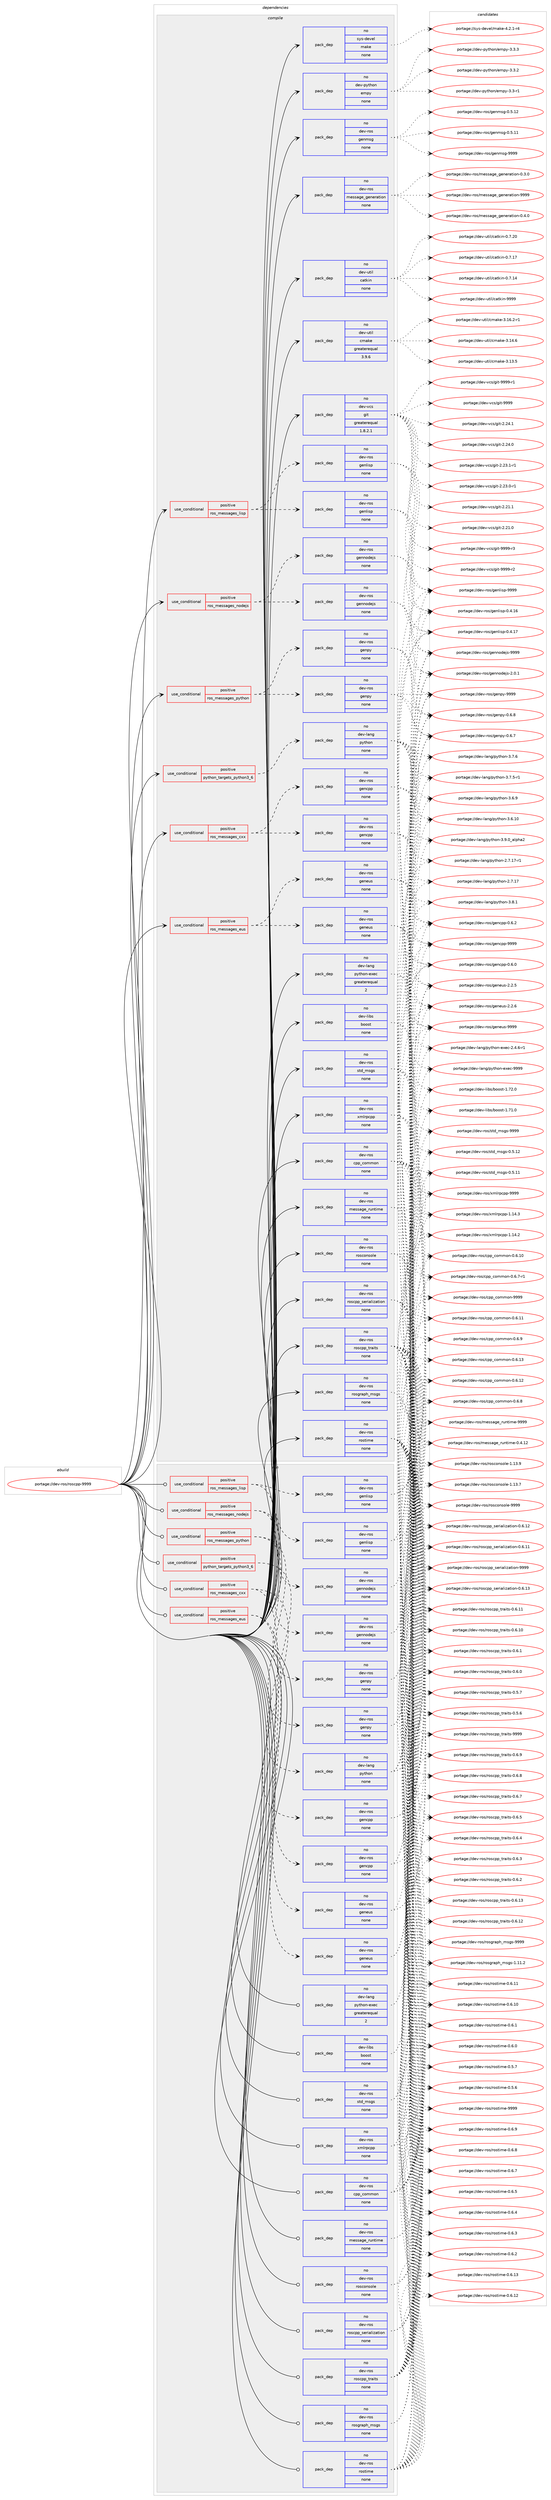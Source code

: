 digraph prolog {

# *************
# Graph options
# *************

newrank=true;
concentrate=true;
compound=true;
graph [rankdir=LR,fontname=Helvetica,fontsize=10,ranksep=1.5];#, ranksep=2.5, nodesep=0.2];
edge  [arrowhead=vee];
node  [fontname=Helvetica,fontsize=10];

# **********
# The ebuild
# **********

subgraph cluster_leftcol {
color=gray;
label=<<i>ebuild</i>>;
id [label="portage://dev-ros/roscpp-9999", color=red, width=4, href="../dev-ros/roscpp-9999.svg"];
}

# ****************
# The dependencies
# ****************

subgraph cluster_midcol {
color=gray;
label=<<i>dependencies</i>>;
subgraph cluster_compile {
fillcolor="#eeeeee";
style=filled;
label=<<i>compile</i>>;
subgraph cond98211 {
dependency389232 [label=<<TABLE BORDER="0" CELLBORDER="1" CELLSPACING="0" CELLPADDING="4"><TR><TD ROWSPAN="3" CELLPADDING="10">use_conditional</TD></TR><TR><TD>positive</TD></TR><TR><TD>python_targets_python3_6</TD></TR></TABLE>>, shape=none, color=red];
subgraph pack286168 {
dependency389233 [label=<<TABLE BORDER="0" CELLBORDER="1" CELLSPACING="0" CELLPADDING="4" WIDTH="220"><TR><TD ROWSPAN="6" CELLPADDING="30">pack_dep</TD></TR><TR><TD WIDTH="110">no</TD></TR><TR><TD>dev-lang</TD></TR><TR><TD>python</TD></TR><TR><TD>none</TD></TR><TR><TD></TD></TR></TABLE>>, shape=none, color=blue];
}
dependency389232:e -> dependency389233:w [weight=20,style="dashed",arrowhead="vee"];
}
id:e -> dependency389232:w [weight=20,style="solid",arrowhead="vee"];
subgraph cond98212 {
dependency389234 [label=<<TABLE BORDER="0" CELLBORDER="1" CELLSPACING="0" CELLPADDING="4"><TR><TD ROWSPAN="3" CELLPADDING="10">use_conditional</TD></TR><TR><TD>positive</TD></TR><TR><TD>ros_messages_cxx</TD></TR></TABLE>>, shape=none, color=red];
subgraph pack286169 {
dependency389235 [label=<<TABLE BORDER="0" CELLBORDER="1" CELLSPACING="0" CELLPADDING="4" WIDTH="220"><TR><TD ROWSPAN="6" CELLPADDING="30">pack_dep</TD></TR><TR><TD WIDTH="110">no</TD></TR><TR><TD>dev-ros</TD></TR><TR><TD>gencpp</TD></TR><TR><TD>none</TD></TR><TR><TD></TD></TR></TABLE>>, shape=none, color=blue];
}
dependency389234:e -> dependency389235:w [weight=20,style="dashed",arrowhead="vee"];
subgraph pack286170 {
dependency389236 [label=<<TABLE BORDER="0" CELLBORDER="1" CELLSPACING="0" CELLPADDING="4" WIDTH="220"><TR><TD ROWSPAN="6" CELLPADDING="30">pack_dep</TD></TR><TR><TD WIDTH="110">no</TD></TR><TR><TD>dev-ros</TD></TR><TR><TD>gencpp</TD></TR><TR><TD>none</TD></TR><TR><TD></TD></TR></TABLE>>, shape=none, color=blue];
}
dependency389234:e -> dependency389236:w [weight=20,style="dashed",arrowhead="vee"];
}
id:e -> dependency389234:w [weight=20,style="solid",arrowhead="vee"];
subgraph cond98213 {
dependency389237 [label=<<TABLE BORDER="0" CELLBORDER="1" CELLSPACING="0" CELLPADDING="4"><TR><TD ROWSPAN="3" CELLPADDING="10">use_conditional</TD></TR><TR><TD>positive</TD></TR><TR><TD>ros_messages_eus</TD></TR></TABLE>>, shape=none, color=red];
subgraph pack286171 {
dependency389238 [label=<<TABLE BORDER="0" CELLBORDER="1" CELLSPACING="0" CELLPADDING="4" WIDTH="220"><TR><TD ROWSPAN="6" CELLPADDING="30">pack_dep</TD></TR><TR><TD WIDTH="110">no</TD></TR><TR><TD>dev-ros</TD></TR><TR><TD>geneus</TD></TR><TR><TD>none</TD></TR><TR><TD></TD></TR></TABLE>>, shape=none, color=blue];
}
dependency389237:e -> dependency389238:w [weight=20,style="dashed",arrowhead="vee"];
subgraph pack286172 {
dependency389239 [label=<<TABLE BORDER="0" CELLBORDER="1" CELLSPACING="0" CELLPADDING="4" WIDTH="220"><TR><TD ROWSPAN="6" CELLPADDING="30">pack_dep</TD></TR><TR><TD WIDTH="110">no</TD></TR><TR><TD>dev-ros</TD></TR><TR><TD>geneus</TD></TR><TR><TD>none</TD></TR><TR><TD></TD></TR></TABLE>>, shape=none, color=blue];
}
dependency389237:e -> dependency389239:w [weight=20,style="dashed",arrowhead="vee"];
}
id:e -> dependency389237:w [weight=20,style="solid",arrowhead="vee"];
subgraph cond98214 {
dependency389240 [label=<<TABLE BORDER="0" CELLBORDER="1" CELLSPACING="0" CELLPADDING="4"><TR><TD ROWSPAN="3" CELLPADDING="10">use_conditional</TD></TR><TR><TD>positive</TD></TR><TR><TD>ros_messages_lisp</TD></TR></TABLE>>, shape=none, color=red];
subgraph pack286173 {
dependency389241 [label=<<TABLE BORDER="0" CELLBORDER="1" CELLSPACING="0" CELLPADDING="4" WIDTH="220"><TR><TD ROWSPAN="6" CELLPADDING="30">pack_dep</TD></TR><TR><TD WIDTH="110">no</TD></TR><TR><TD>dev-ros</TD></TR><TR><TD>genlisp</TD></TR><TR><TD>none</TD></TR><TR><TD></TD></TR></TABLE>>, shape=none, color=blue];
}
dependency389240:e -> dependency389241:w [weight=20,style="dashed",arrowhead="vee"];
subgraph pack286174 {
dependency389242 [label=<<TABLE BORDER="0" CELLBORDER="1" CELLSPACING="0" CELLPADDING="4" WIDTH="220"><TR><TD ROWSPAN="6" CELLPADDING="30">pack_dep</TD></TR><TR><TD WIDTH="110">no</TD></TR><TR><TD>dev-ros</TD></TR><TR><TD>genlisp</TD></TR><TR><TD>none</TD></TR><TR><TD></TD></TR></TABLE>>, shape=none, color=blue];
}
dependency389240:e -> dependency389242:w [weight=20,style="dashed",arrowhead="vee"];
}
id:e -> dependency389240:w [weight=20,style="solid",arrowhead="vee"];
subgraph cond98215 {
dependency389243 [label=<<TABLE BORDER="0" CELLBORDER="1" CELLSPACING="0" CELLPADDING="4"><TR><TD ROWSPAN="3" CELLPADDING="10">use_conditional</TD></TR><TR><TD>positive</TD></TR><TR><TD>ros_messages_nodejs</TD></TR></TABLE>>, shape=none, color=red];
subgraph pack286175 {
dependency389244 [label=<<TABLE BORDER="0" CELLBORDER="1" CELLSPACING="0" CELLPADDING="4" WIDTH="220"><TR><TD ROWSPAN="6" CELLPADDING="30">pack_dep</TD></TR><TR><TD WIDTH="110">no</TD></TR><TR><TD>dev-ros</TD></TR><TR><TD>gennodejs</TD></TR><TR><TD>none</TD></TR><TR><TD></TD></TR></TABLE>>, shape=none, color=blue];
}
dependency389243:e -> dependency389244:w [weight=20,style="dashed",arrowhead="vee"];
subgraph pack286176 {
dependency389245 [label=<<TABLE BORDER="0" CELLBORDER="1" CELLSPACING="0" CELLPADDING="4" WIDTH="220"><TR><TD ROWSPAN="6" CELLPADDING="30">pack_dep</TD></TR><TR><TD WIDTH="110">no</TD></TR><TR><TD>dev-ros</TD></TR><TR><TD>gennodejs</TD></TR><TR><TD>none</TD></TR><TR><TD></TD></TR></TABLE>>, shape=none, color=blue];
}
dependency389243:e -> dependency389245:w [weight=20,style="dashed",arrowhead="vee"];
}
id:e -> dependency389243:w [weight=20,style="solid",arrowhead="vee"];
subgraph cond98216 {
dependency389246 [label=<<TABLE BORDER="0" CELLBORDER="1" CELLSPACING="0" CELLPADDING="4"><TR><TD ROWSPAN="3" CELLPADDING="10">use_conditional</TD></TR><TR><TD>positive</TD></TR><TR><TD>ros_messages_python</TD></TR></TABLE>>, shape=none, color=red];
subgraph pack286177 {
dependency389247 [label=<<TABLE BORDER="0" CELLBORDER="1" CELLSPACING="0" CELLPADDING="4" WIDTH="220"><TR><TD ROWSPAN="6" CELLPADDING="30">pack_dep</TD></TR><TR><TD WIDTH="110">no</TD></TR><TR><TD>dev-ros</TD></TR><TR><TD>genpy</TD></TR><TR><TD>none</TD></TR><TR><TD></TD></TR></TABLE>>, shape=none, color=blue];
}
dependency389246:e -> dependency389247:w [weight=20,style="dashed",arrowhead="vee"];
subgraph pack286178 {
dependency389248 [label=<<TABLE BORDER="0" CELLBORDER="1" CELLSPACING="0" CELLPADDING="4" WIDTH="220"><TR><TD ROWSPAN="6" CELLPADDING="30">pack_dep</TD></TR><TR><TD WIDTH="110">no</TD></TR><TR><TD>dev-ros</TD></TR><TR><TD>genpy</TD></TR><TR><TD>none</TD></TR><TR><TD></TD></TR></TABLE>>, shape=none, color=blue];
}
dependency389246:e -> dependency389248:w [weight=20,style="dashed",arrowhead="vee"];
}
id:e -> dependency389246:w [weight=20,style="solid",arrowhead="vee"];
subgraph pack286179 {
dependency389249 [label=<<TABLE BORDER="0" CELLBORDER="1" CELLSPACING="0" CELLPADDING="4" WIDTH="220"><TR><TD ROWSPAN="6" CELLPADDING="30">pack_dep</TD></TR><TR><TD WIDTH="110">no</TD></TR><TR><TD>dev-lang</TD></TR><TR><TD>python-exec</TD></TR><TR><TD>greaterequal</TD></TR><TR><TD>2</TD></TR></TABLE>>, shape=none, color=blue];
}
id:e -> dependency389249:w [weight=20,style="solid",arrowhead="vee"];
subgraph pack286180 {
dependency389250 [label=<<TABLE BORDER="0" CELLBORDER="1" CELLSPACING="0" CELLPADDING="4" WIDTH="220"><TR><TD ROWSPAN="6" CELLPADDING="30">pack_dep</TD></TR><TR><TD WIDTH="110">no</TD></TR><TR><TD>dev-libs</TD></TR><TR><TD>boost</TD></TR><TR><TD>none</TD></TR><TR><TD></TD></TR></TABLE>>, shape=none, color=blue];
}
id:e -> dependency389250:w [weight=20,style="solid",arrowhead="vee"];
subgraph pack286181 {
dependency389251 [label=<<TABLE BORDER="0" CELLBORDER="1" CELLSPACING="0" CELLPADDING="4" WIDTH="220"><TR><TD ROWSPAN="6" CELLPADDING="30">pack_dep</TD></TR><TR><TD WIDTH="110">no</TD></TR><TR><TD>dev-python</TD></TR><TR><TD>empy</TD></TR><TR><TD>none</TD></TR><TR><TD></TD></TR></TABLE>>, shape=none, color=blue];
}
id:e -> dependency389251:w [weight=20,style="solid",arrowhead="vee"];
subgraph pack286182 {
dependency389252 [label=<<TABLE BORDER="0" CELLBORDER="1" CELLSPACING="0" CELLPADDING="4" WIDTH="220"><TR><TD ROWSPAN="6" CELLPADDING="30">pack_dep</TD></TR><TR><TD WIDTH="110">no</TD></TR><TR><TD>dev-ros</TD></TR><TR><TD>cpp_common</TD></TR><TR><TD>none</TD></TR><TR><TD></TD></TR></TABLE>>, shape=none, color=blue];
}
id:e -> dependency389252:w [weight=20,style="solid",arrowhead="vee"];
subgraph pack286183 {
dependency389253 [label=<<TABLE BORDER="0" CELLBORDER="1" CELLSPACING="0" CELLPADDING="4" WIDTH="220"><TR><TD ROWSPAN="6" CELLPADDING="30">pack_dep</TD></TR><TR><TD WIDTH="110">no</TD></TR><TR><TD>dev-ros</TD></TR><TR><TD>genmsg</TD></TR><TR><TD>none</TD></TR><TR><TD></TD></TR></TABLE>>, shape=none, color=blue];
}
id:e -> dependency389253:w [weight=20,style="solid",arrowhead="vee"];
subgraph pack286184 {
dependency389254 [label=<<TABLE BORDER="0" CELLBORDER="1" CELLSPACING="0" CELLPADDING="4" WIDTH="220"><TR><TD ROWSPAN="6" CELLPADDING="30">pack_dep</TD></TR><TR><TD WIDTH="110">no</TD></TR><TR><TD>dev-ros</TD></TR><TR><TD>message_generation</TD></TR><TR><TD>none</TD></TR><TR><TD></TD></TR></TABLE>>, shape=none, color=blue];
}
id:e -> dependency389254:w [weight=20,style="solid",arrowhead="vee"];
subgraph pack286185 {
dependency389255 [label=<<TABLE BORDER="0" CELLBORDER="1" CELLSPACING="0" CELLPADDING="4" WIDTH="220"><TR><TD ROWSPAN="6" CELLPADDING="30">pack_dep</TD></TR><TR><TD WIDTH="110">no</TD></TR><TR><TD>dev-ros</TD></TR><TR><TD>message_runtime</TD></TR><TR><TD>none</TD></TR><TR><TD></TD></TR></TABLE>>, shape=none, color=blue];
}
id:e -> dependency389255:w [weight=20,style="solid",arrowhead="vee"];
subgraph pack286186 {
dependency389256 [label=<<TABLE BORDER="0" CELLBORDER="1" CELLSPACING="0" CELLPADDING="4" WIDTH="220"><TR><TD ROWSPAN="6" CELLPADDING="30">pack_dep</TD></TR><TR><TD WIDTH="110">no</TD></TR><TR><TD>dev-ros</TD></TR><TR><TD>rosconsole</TD></TR><TR><TD>none</TD></TR><TR><TD></TD></TR></TABLE>>, shape=none, color=blue];
}
id:e -> dependency389256:w [weight=20,style="solid",arrowhead="vee"];
subgraph pack286187 {
dependency389257 [label=<<TABLE BORDER="0" CELLBORDER="1" CELLSPACING="0" CELLPADDING="4" WIDTH="220"><TR><TD ROWSPAN="6" CELLPADDING="30">pack_dep</TD></TR><TR><TD WIDTH="110">no</TD></TR><TR><TD>dev-ros</TD></TR><TR><TD>roscpp_serialization</TD></TR><TR><TD>none</TD></TR><TR><TD></TD></TR></TABLE>>, shape=none, color=blue];
}
id:e -> dependency389257:w [weight=20,style="solid",arrowhead="vee"];
subgraph pack286188 {
dependency389258 [label=<<TABLE BORDER="0" CELLBORDER="1" CELLSPACING="0" CELLPADDING="4" WIDTH="220"><TR><TD ROWSPAN="6" CELLPADDING="30">pack_dep</TD></TR><TR><TD WIDTH="110">no</TD></TR><TR><TD>dev-ros</TD></TR><TR><TD>roscpp_traits</TD></TR><TR><TD>none</TD></TR><TR><TD></TD></TR></TABLE>>, shape=none, color=blue];
}
id:e -> dependency389258:w [weight=20,style="solid",arrowhead="vee"];
subgraph pack286189 {
dependency389259 [label=<<TABLE BORDER="0" CELLBORDER="1" CELLSPACING="0" CELLPADDING="4" WIDTH="220"><TR><TD ROWSPAN="6" CELLPADDING="30">pack_dep</TD></TR><TR><TD WIDTH="110">no</TD></TR><TR><TD>dev-ros</TD></TR><TR><TD>rosgraph_msgs</TD></TR><TR><TD>none</TD></TR><TR><TD></TD></TR></TABLE>>, shape=none, color=blue];
}
id:e -> dependency389259:w [weight=20,style="solid",arrowhead="vee"];
subgraph pack286190 {
dependency389260 [label=<<TABLE BORDER="0" CELLBORDER="1" CELLSPACING="0" CELLPADDING="4" WIDTH="220"><TR><TD ROWSPAN="6" CELLPADDING="30">pack_dep</TD></TR><TR><TD WIDTH="110">no</TD></TR><TR><TD>dev-ros</TD></TR><TR><TD>rostime</TD></TR><TR><TD>none</TD></TR><TR><TD></TD></TR></TABLE>>, shape=none, color=blue];
}
id:e -> dependency389260:w [weight=20,style="solid",arrowhead="vee"];
subgraph pack286191 {
dependency389261 [label=<<TABLE BORDER="0" CELLBORDER="1" CELLSPACING="0" CELLPADDING="4" WIDTH="220"><TR><TD ROWSPAN="6" CELLPADDING="30">pack_dep</TD></TR><TR><TD WIDTH="110">no</TD></TR><TR><TD>dev-ros</TD></TR><TR><TD>std_msgs</TD></TR><TR><TD>none</TD></TR><TR><TD></TD></TR></TABLE>>, shape=none, color=blue];
}
id:e -> dependency389261:w [weight=20,style="solid",arrowhead="vee"];
subgraph pack286192 {
dependency389262 [label=<<TABLE BORDER="0" CELLBORDER="1" CELLSPACING="0" CELLPADDING="4" WIDTH="220"><TR><TD ROWSPAN="6" CELLPADDING="30">pack_dep</TD></TR><TR><TD WIDTH="110">no</TD></TR><TR><TD>dev-ros</TD></TR><TR><TD>xmlrpcpp</TD></TR><TR><TD>none</TD></TR><TR><TD></TD></TR></TABLE>>, shape=none, color=blue];
}
id:e -> dependency389262:w [weight=20,style="solid",arrowhead="vee"];
subgraph pack286193 {
dependency389263 [label=<<TABLE BORDER="0" CELLBORDER="1" CELLSPACING="0" CELLPADDING="4" WIDTH="220"><TR><TD ROWSPAN="6" CELLPADDING="30">pack_dep</TD></TR><TR><TD WIDTH="110">no</TD></TR><TR><TD>dev-util</TD></TR><TR><TD>catkin</TD></TR><TR><TD>none</TD></TR><TR><TD></TD></TR></TABLE>>, shape=none, color=blue];
}
id:e -> dependency389263:w [weight=20,style="solid",arrowhead="vee"];
subgraph pack286194 {
dependency389264 [label=<<TABLE BORDER="0" CELLBORDER="1" CELLSPACING="0" CELLPADDING="4" WIDTH="220"><TR><TD ROWSPAN="6" CELLPADDING="30">pack_dep</TD></TR><TR><TD WIDTH="110">no</TD></TR><TR><TD>dev-util</TD></TR><TR><TD>cmake</TD></TR><TR><TD>greaterequal</TD></TR><TR><TD>3.9.6</TD></TR></TABLE>>, shape=none, color=blue];
}
id:e -> dependency389264:w [weight=20,style="solid",arrowhead="vee"];
subgraph pack286195 {
dependency389265 [label=<<TABLE BORDER="0" CELLBORDER="1" CELLSPACING="0" CELLPADDING="4" WIDTH="220"><TR><TD ROWSPAN="6" CELLPADDING="30">pack_dep</TD></TR><TR><TD WIDTH="110">no</TD></TR><TR><TD>dev-vcs</TD></TR><TR><TD>git</TD></TR><TR><TD>greaterequal</TD></TR><TR><TD>1.8.2.1</TD></TR></TABLE>>, shape=none, color=blue];
}
id:e -> dependency389265:w [weight=20,style="solid",arrowhead="vee"];
subgraph pack286196 {
dependency389266 [label=<<TABLE BORDER="0" CELLBORDER="1" CELLSPACING="0" CELLPADDING="4" WIDTH="220"><TR><TD ROWSPAN="6" CELLPADDING="30">pack_dep</TD></TR><TR><TD WIDTH="110">no</TD></TR><TR><TD>sys-devel</TD></TR><TR><TD>make</TD></TR><TR><TD>none</TD></TR><TR><TD></TD></TR></TABLE>>, shape=none, color=blue];
}
id:e -> dependency389266:w [weight=20,style="solid",arrowhead="vee"];
}
subgraph cluster_compileandrun {
fillcolor="#eeeeee";
style=filled;
label=<<i>compile and run</i>>;
}
subgraph cluster_run {
fillcolor="#eeeeee";
style=filled;
label=<<i>run</i>>;
subgraph cond98217 {
dependency389267 [label=<<TABLE BORDER="0" CELLBORDER="1" CELLSPACING="0" CELLPADDING="4"><TR><TD ROWSPAN="3" CELLPADDING="10">use_conditional</TD></TR><TR><TD>positive</TD></TR><TR><TD>python_targets_python3_6</TD></TR></TABLE>>, shape=none, color=red];
subgraph pack286197 {
dependency389268 [label=<<TABLE BORDER="0" CELLBORDER="1" CELLSPACING="0" CELLPADDING="4" WIDTH="220"><TR><TD ROWSPAN="6" CELLPADDING="30">pack_dep</TD></TR><TR><TD WIDTH="110">no</TD></TR><TR><TD>dev-lang</TD></TR><TR><TD>python</TD></TR><TR><TD>none</TD></TR><TR><TD></TD></TR></TABLE>>, shape=none, color=blue];
}
dependency389267:e -> dependency389268:w [weight=20,style="dashed",arrowhead="vee"];
}
id:e -> dependency389267:w [weight=20,style="solid",arrowhead="odot"];
subgraph cond98218 {
dependency389269 [label=<<TABLE BORDER="0" CELLBORDER="1" CELLSPACING="0" CELLPADDING="4"><TR><TD ROWSPAN="3" CELLPADDING="10">use_conditional</TD></TR><TR><TD>positive</TD></TR><TR><TD>ros_messages_cxx</TD></TR></TABLE>>, shape=none, color=red];
subgraph pack286198 {
dependency389270 [label=<<TABLE BORDER="0" CELLBORDER="1" CELLSPACING="0" CELLPADDING="4" WIDTH="220"><TR><TD ROWSPAN="6" CELLPADDING="30">pack_dep</TD></TR><TR><TD WIDTH="110">no</TD></TR><TR><TD>dev-ros</TD></TR><TR><TD>gencpp</TD></TR><TR><TD>none</TD></TR><TR><TD></TD></TR></TABLE>>, shape=none, color=blue];
}
dependency389269:e -> dependency389270:w [weight=20,style="dashed",arrowhead="vee"];
subgraph pack286199 {
dependency389271 [label=<<TABLE BORDER="0" CELLBORDER="1" CELLSPACING="0" CELLPADDING="4" WIDTH="220"><TR><TD ROWSPAN="6" CELLPADDING="30">pack_dep</TD></TR><TR><TD WIDTH="110">no</TD></TR><TR><TD>dev-ros</TD></TR><TR><TD>gencpp</TD></TR><TR><TD>none</TD></TR><TR><TD></TD></TR></TABLE>>, shape=none, color=blue];
}
dependency389269:e -> dependency389271:w [weight=20,style="dashed",arrowhead="vee"];
}
id:e -> dependency389269:w [weight=20,style="solid",arrowhead="odot"];
subgraph cond98219 {
dependency389272 [label=<<TABLE BORDER="0" CELLBORDER="1" CELLSPACING="0" CELLPADDING="4"><TR><TD ROWSPAN="3" CELLPADDING="10">use_conditional</TD></TR><TR><TD>positive</TD></TR><TR><TD>ros_messages_eus</TD></TR></TABLE>>, shape=none, color=red];
subgraph pack286200 {
dependency389273 [label=<<TABLE BORDER="0" CELLBORDER="1" CELLSPACING="0" CELLPADDING="4" WIDTH="220"><TR><TD ROWSPAN="6" CELLPADDING="30">pack_dep</TD></TR><TR><TD WIDTH="110">no</TD></TR><TR><TD>dev-ros</TD></TR><TR><TD>geneus</TD></TR><TR><TD>none</TD></TR><TR><TD></TD></TR></TABLE>>, shape=none, color=blue];
}
dependency389272:e -> dependency389273:w [weight=20,style="dashed",arrowhead="vee"];
subgraph pack286201 {
dependency389274 [label=<<TABLE BORDER="0" CELLBORDER="1" CELLSPACING="0" CELLPADDING="4" WIDTH="220"><TR><TD ROWSPAN="6" CELLPADDING="30">pack_dep</TD></TR><TR><TD WIDTH="110">no</TD></TR><TR><TD>dev-ros</TD></TR><TR><TD>geneus</TD></TR><TR><TD>none</TD></TR><TR><TD></TD></TR></TABLE>>, shape=none, color=blue];
}
dependency389272:e -> dependency389274:w [weight=20,style="dashed",arrowhead="vee"];
}
id:e -> dependency389272:w [weight=20,style="solid",arrowhead="odot"];
subgraph cond98220 {
dependency389275 [label=<<TABLE BORDER="0" CELLBORDER="1" CELLSPACING="0" CELLPADDING="4"><TR><TD ROWSPAN="3" CELLPADDING="10">use_conditional</TD></TR><TR><TD>positive</TD></TR><TR><TD>ros_messages_lisp</TD></TR></TABLE>>, shape=none, color=red];
subgraph pack286202 {
dependency389276 [label=<<TABLE BORDER="0" CELLBORDER="1" CELLSPACING="0" CELLPADDING="4" WIDTH="220"><TR><TD ROWSPAN="6" CELLPADDING="30">pack_dep</TD></TR><TR><TD WIDTH="110">no</TD></TR><TR><TD>dev-ros</TD></TR><TR><TD>genlisp</TD></TR><TR><TD>none</TD></TR><TR><TD></TD></TR></TABLE>>, shape=none, color=blue];
}
dependency389275:e -> dependency389276:w [weight=20,style="dashed",arrowhead="vee"];
subgraph pack286203 {
dependency389277 [label=<<TABLE BORDER="0" CELLBORDER="1" CELLSPACING="0" CELLPADDING="4" WIDTH="220"><TR><TD ROWSPAN="6" CELLPADDING="30">pack_dep</TD></TR><TR><TD WIDTH="110">no</TD></TR><TR><TD>dev-ros</TD></TR><TR><TD>genlisp</TD></TR><TR><TD>none</TD></TR><TR><TD></TD></TR></TABLE>>, shape=none, color=blue];
}
dependency389275:e -> dependency389277:w [weight=20,style="dashed",arrowhead="vee"];
}
id:e -> dependency389275:w [weight=20,style="solid",arrowhead="odot"];
subgraph cond98221 {
dependency389278 [label=<<TABLE BORDER="0" CELLBORDER="1" CELLSPACING="0" CELLPADDING="4"><TR><TD ROWSPAN="3" CELLPADDING="10">use_conditional</TD></TR><TR><TD>positive</TD></TR><TR><TD>ros_messages_nodejs</TD></TR></TABLE>>, shape=none, color=red];
subgraph pack286204 {
dependency389279 [label=<<TABLE BORDER="0" CELLBORDER="1" CELLSPACING="0" CELLPADDING="4" WIDTH="220"><TR><TD ROWSPAN="6" CELLPADDING="30">pack_dep</TD></TR><TR><TD WIDTH="110">no</TD></TR><TR><TD>dev-ros</TD></TR><TR><TD>gennodejs</TD></TR><TR><TD>none</TD></TR><TR><TD></TD></TR></TABLE>>, shape=none, color=blue];
}
dependency389278:e -> dependency389279:w [weight=20,style="dashed",arrowhead="vee"];
subgraph pack286205 {
dependency389280 [label=<<TABLE BORDER="0" CELLBORDER="1" CELLSPACING="0" CELLPADDING="4" WIDTH="220"><TR><TD ROWSPAN="6" CELLPADDING="30">pack_dep</TD></TR><TR><TD WIDTH="110">no</TD></TR><TR><TD>dev-ros</TD></TR><TR><TD>gennodejs</TD></TR><TR><TD>none</TD></TR><TR><TD></TD></TR></TABLE>>, shape=none, color=blue];
}
dependency389278:e -> dependency389280:w [weight=20,style="dashed",arrowhead="vee"];
}
id:e -> dependency389278:w [weight=20,style="solid",arrowhead="odot"];
subgraph cond98222 {
dependency389281 [label=<<TABLE BORDER="0" CELLBORDER="1" CELLSPACING="0" CELLPADDING="4"><TR><TD ROWSPAN="3" CELLPADDING="10">use_conditional</TD></TR><TR><TD>positive</TD></TR><TR><TD>ros_messages_python</TD></TR></TABLE>>, shape=none, color=red];
subgraph pack286206 {
dependency389282 [label=<<TABLE BORDER="0" CELLBORDER="1" CELLSPACING="0" CELLPADDING="4" WIDTH="220"><TR><TD ROWSPAN="6" CELLPADDING="30">pack_dep</TD></TR><TR><TD WIDTH="110">no</TD></TR><TR><TD>dev-ros</TD></TR><TR><TD>genpy</TD></TR><TR><TD>none</TD></TR><TR><TD></TD></TR></TABLE>>, shape=none, color=blue];
}
dependency389281:e -> dependency389282:w [weight=20,style="dashed",arrowhead="vee"];
subgraph pack286207 {
dependency389283 [label=<<TABLE BORDER="0" CELLBORDER="1" CELLSPACING="0" CELLPADDING="4" WIDTH="220"><TR><TD ROWSPAN="6" CELLPADDING="30">pack_dep</TD></TR><TR><TD WIDTH="110">no</TD></TR><TR><TD>dev-ros</TD></TR><TR><TD>genpy</TD></TR><TR><TD>none</TD></TR><TR><TD></TD></TR></TABLE>>, shape=none, color=blue];
}
dependency389281:e -> dependency389283:w [weight=20,style="dashed",arrowhead="vee"];
}
id:e -> dependency389281:w [weight=20,style="solid",arrowhead="odot"];
subgraph pack286208 {
dependency389284 [label=<<TABLE BORDER="0" CELLBORDER="1" CELLSPACING="0" CELLPADDING="4" WIDTH="220"><TR><TD ROWSPAN="6" CELLPADDING="30">pack_dep</TD></TR><TR><TD WIDTH="110">no</TD></TR><TR><TD>dev-lang</TD></TR><TR><TD>python-exec</TD></TR><TR><TD>greaterequal</TD></TR><TR><TD>2</TD></TR></TABLE>>, shape=none, color=blue];
}
id:e -> dependency389284:w [weight=20,style="solid",arrowhead="odot"];
subgraph pack286209 {
dependency389285 [label=<<TABLE BORDER="0" CELLBORDER="1" CELLSPACING="0" CELLPADDING="4" WIDTH="220"><TR><TD ROWSPAN="6" CELLPADDING="30">pack_dep</TD></TR><TR><TD WIDTH="110">no</TD></TR><TR><TD>dev-libs</TD></TR><TR><TD>boost</TD></TR><TR><TD>none</TD></TR><TR><TD></TD></TR></TABLE>>, shape=none, color=blue];
}
id:e -> dependency389285:w [weight=20,style="solid",arrowhead="odot"];
subgraph pack286210 {
dependency389286 [label=<<TABLE BORDER="0" CELLBORDER="1" CELLSPACING="0" CELLPADDING="4" WIDTH="220"><TR><TD ROWSPAN="6" CELLPADDING="30">pack_dep</TD></TR><TR><TD WIDTH="110">no</TD></TR><TR><TD>dev-ros</TD></TR><TR><TD>cpp_common</TD></TR><TR><TD>none</TD></TR><TR><TD></TD></TR></TABLE>>, shape=none, color=blue];
}
id:e -> dependency389286:w [weight=20,style="solid",arrowhead="odot"];
subgraph pack286211 {
dependency389287 [label=<<TABLE BORDER="0" CELLBORDER="1" CELLSPACING="0" CELLPADDING="4" WIDTH="220"><TR><TD ROWSPAN="6" CELLPADDING="30">pack_dep</TD></TR><TR><TD WIDTH="110">no</TD></TR><TR><TD>dev-ros</TD></TR><TR><TD>message_runtime</TD></TR><TR><TD>none</TD></TR><TR><TD></TD></TR></TABLE>>, shape=none, color=blue];
}
id:e -> dependency389287:w [weight=20,style="solid",arrowhead="odot"];
subgraph pack286212 {
dependency389288 [label=<<TABLE BORDER="0" CELLBORDER="1" CELLSPACING="0" CELLPADDING="4" WIDTH="220"><TR><TD ROWSPAN="6" CELLPADDING="30">pack_dep</TD></TR><TR><TD WIDTH="110">no</TD></TR><TR><TD>dev-ros</TD></TR><TR><TD>rosconsole</TD></TR><TR><TD>none</TD></TR><TR><TD></TD></TR></TABLE>>, shape=none, color=blue];
}
id:e -> dependency389288:w [weight=20,style="solid",arrowhead="odot"];
subgraph pack286213 {
dependency389289 [label=<<TABLE BORDER="0" CELLBORDER="1" CELLSPACING="0" CELLPADDING="4" WIDTH="220"><TR><TD ROWSPAN="6" CELLPADDING="30">pack_dep</TD></TR><TR><TD WIDTH="110">no</TD></TR><TR><TD>dev-ros</TD></TR><TR><TD>roscpp_serialization</TD></TR><TR><TD>none</TD></TR><TR><TD></TD></TR></TABLE>>, shape=none, color=blue];
}
id:e -> dependency389289:w [weight=20,style="solid",arrowhead="odot"];
subgraph pack286214 {
dependency389290 [label=<<TABLE BORDER="0" CELLBORDER="1" CELLSPACING="0" CELLPADDING="4" WIDTH="220"><TR><TD ROWSPAN="6" CELLPADDING="30">pack_dep</TD></TR><TR><TD WIDTH="110">no</TD></TR><TR><TD>dev-ros</TD></TR><TR><TD>roscpp_traits</TD></TR><TR><TD>none</TD></TR><TR><TD></TD></TR></TABLE>>, shape=none, color=blue];
}
id:e -> dependency389290:w [weight=20,style="solid",arrowhead="odot"];
subgraph pack286215 {
dependency389291 [label=<<TABLE BORDER="0" CELLBORDER="1" CELLSPACING="0" CELLPADDING="4" WIDTH="220"><TR><TD ROWSPAN="6" CELLPADDING="30">pack_dep</TD></TR><TR><TD WIDTH="110">no</TD></TR><TR><TD>dev-ros</TD></TR><TR><TD>rosgraph_msgs</TD></TR><TR><TD>none</TD></TR><TR><TD></TD></TR></TABLE>>, shape=none, color=blue];
}
id:e -> dependency389291:w [weight=20,style="solid",arrowhead="odot"];
subgraph pack286216 {
dependency389292 [label=<<TABLE BORDER="0" CELLBORDER="1" CELLSPACING="0" CELLPADDING="4" WIDTH="220"><TR><TD ROWSPAN="6" CELLPADDING="30">pack_dep</TD></TR><TR><TD WIDTH="110">no</TD></TR><TR><TD>dev-ros</TD></TR><TR><TD>rostime</TD></TR><TR><TD>none</TD></TR><TR><TD></TD></TR></TABLE>>, shape=none, color=blue];
}
id:e -> dependency389292:w [weight=20,style="solid",arrowhead="odot"];
subgraph pack286217 {
dependency389293 [label=<<TABLE BORDER="0" CELLBORDER="1" CELLSPACING="0" CELLPADDING="4" WIDTH="220"><TR><TD ROWSPAN="6" CELLPADDING="30">pack_dep</TD></TR><TR><TD WIDTH="110">no</TD></TR><TR><TD>dev-ros</TD></TR><TR><TD>std_msgs</TD></TR><TR><TD>none</TD></TR><TR><TD></TD></TR></TABLE>>, shape=none, color=blue];
}
id:e -> dependency389293:w [weight=20,style="solid",arrowhead="odot"];
subgraph pack286218 {
dependency389294 [label=<<TABLE BORDER="0" CELLBORDER="1" CELLSPACING="0" CELLPADDING="4" WIDTH="220"><TR><TD ROWSPAN="6" CELLPADDING="30">pack_dep</TD></TR><TR><TD WIDTH="110">no</TD></TR><TR><TD>dev-ros</TD></TR><TR><TD>xmlrpcpp</TD></TR><TR><TD>none</TD></TR><TR><TD></TD></TR></TABLE>>, shape=none, color=blue];
}
id:e -> dependency389294:w [weight=20,style="solid",arrowhead="odot"];
}
}

# **************
# The candidates
# **************

subgraph cluster_choices {
rank=same;
color=gray;
label=<<i>candidates</i>>;

subgraph choice286168 {
color=black;
nodesep=1;
choice10010111845108971101034711212111610411111045514657464895971081121049750 [label="portage://dev-lang/python-3.9.0_alpha2", color=red, width=4,href="../dev-lang/python-3.9.0_alpha2.svg"];
choice100101118451089711010347112121116104111110455146564649 [label="portage://dev-lang/python-3.8.1", color=red, width=4,href="../dev-lang/python-3.8.1.svg"];
choice100101118451089711010347112121116104111110455146554654 [label="portage://dev-lang/python-3.7.6", color=red, width=4,href="../dev-lang/python-3.7.6.svg"];
choice1001011184510897110103471121211161041111104551465546534511449 [label="portage://dev-lang/python-3.7.5-r1", color=red, width=4,href="../dev-lang/python-3.7.5-r1.svg"];
choice100101118451089711010347112121116104111110455146544657 [label="portage://dev-lang/python-3.6.9", color=red, width=4,href="../dev-lang/python-3.6.9.svg"];
choice10010111845108971101034711212111610411111045514654464948 [label="portage://dev-lang/python-3.6.10", color=red, width=4,href="../dev-lang/python-3.6.10.svg"];
choice100101118451089711010347112121116104111110455046554649554511449 [label="portage://dev-lang/python-2.7.17-r1", color=red, width=4,href="../dev-lang/python-2.7.17-r1.svg"];
choice10010111845108971101034711212111610411111045504655464955 [label="portage://dev-lang/python-2.7.17", color=red, width=4,href="../dev-lang/python-2.7.17.svg"];
dependency389233:e -> choice10010111845108971101034711212111610411111045514657464895971081121049750:w [style=dotted,weight="100"];
dependency389233:e -> choice100101118451089711010347112121116104111110455146564649:w [style=dotted,weight="100"];
dependency389233:e -> choice100101118451089711010347112121116104111110455146554654:w [style=dotted,weight="100"];
dependency389233:e -> choice1001011184510897110103471121211161041111104551465546534511449:w [style=dotted,weight="100"];
dependency389233:e -> choice100101118451089711010347112121116104111110455146544657:w [style=dotted,weight="100"];
dependency389233:e -> choice10010111845108971101034711212111610411111045514654464948:w [style=dotted,weight="100"];
dependency389233:e -> choice100101118451089711010347112121116104111110455046554649554511449:w [style=dotted,weight="100"];
dependency389233:e -> choice10010111845108971101034711212111610411111045504655464955:w [style=dotted,weight="100"];
}
subgraph choice286169 {
color=black;
nodesep=1;
choice1001011184511411111547103101110991121124557575757 [label="portage://dev-ros/gencpp-9999", color=red, width=4,href="../dev-ros/gencpp-9999.svg"];
choice100101118451141111154710310111099112112454846544650 [label="portage://dev-ros/gencpp-0.6.2", color=red, width=4,href="../dev-ros/gencpp-0.6.2.svg"];
choice100101118451141111154710310111099112112454846544648 [label="portage://dev-ros/gencpp-0.6.0", color=red, width=4,href="../dev-ros/gencpp-0.6.0.svg"];
dependency389235:e -> choice1001011184511411111547103101110991121124557575757:w [style=dotted,weight="100"];
dependency389235:e -> choice100101118451141111154710310111099112112454846544650:w [style=dotted,weight="100"];
dependency389235:e -> choice100101118451141111154710310111099112112454846544648:w [style=dotted,weight="100"];
}
subgraph choice286170 {
color=black;
nodesep=1;
choice1001011184511411111547103101110991121124557575757 [label="portage://dev-ros/gencpp-9999", color=red, width=4,href="../dev-ros/gencpp-9999.svg"];
choice100101118451141111154710310111099112112454846544650 [label="portage://dev-ros/gencpp-0.6.2", color=red, width=4,href="../dev-ros/gencpp-0.6.2.svg"];
choice100101118451141111154710310111099112112454846544648 [label="portage://dev-ros/gencpp-0.6.0", color=red, width=4,href="../dev-ros/gencpp-0.6.0.svg"];
dependency389236:e -> choice1001011184511411111547103101110991121124557575757:w [style=dotted,weight="100"];
dependency389236:e -> choice100101118451141111154710310111099112112454846544650:w [style=dotted,weight="100"];
dependency389236:e -> choice100101118451141111154710310111099112112454846544648:w [style=dotted,weight="100"];
}
subgraph choice286171 {
color=black;
nodesep=1;
choice10010111845114111115471031011101011171154557575757 [label="portage://dev-ros/geneus-9999", color=red, width=4,href="../dev-ros/geneus-9999.svg"];
choice1001011184511411111547103101110101117115455046504654 [label="portage://dev-ros/geneus-2.2.6", color=red, width=4,href="../dev-ros/geneus-2.2.6.svg"];
choice1001011184511411111547103101110101117115455046504653 [label="portage://dev-ros/geneus-2.2.5", color=red, width=4,href="../dev-ros/geneus-2.2.5.svg"];
dependency389238:e -> choice10010111845114111115471031011101011171154557575757:w [style=dotted,weight="100"];
dependency389238:e -> choice1001011184511411111547103101110101117115455046504654:w [style=dotted,weight="100"];
dependency389238:e -> choice1001011184511411111547103101110101117115455046504653:w [style=dotted,weight="100"];
}
subgraph choice286172 {
color=black;
nodesep=1;
choice10010111845114111115471031011101011171154557575757 [label="portage://dev-ros/geneus-9999", color=red, width=4,href="../dev-ros/geneus-9999.svg"];
choice1001011184511411111547103101110101117115455046504654 [label="portage://dev-ros/geneus-2.2.6", color=red, width=4,href="../dev-ros/geneus-2.2.6.svg"];
choice1001011184511411111547103101110101117115455046504653 [label="portage://dev-ros/geneus-2.2.5", color=red, width=4,href="../dev-ros/geneus-2.2.5.svg"];
dependency389239:e -> choice10010111845114111115471031011101011171154557575757:w [style=dotted,weight="100"];
dependency389239:e -> choice1001011184511411111547103101110101117115455046504654:w [style=dotted,weight="100"];
dependency389239:e -> choice1001011184511411111547103101110101117115455046504653:w [style=dotted,weight="100"];
}
subgraph choice286173 {
color=black;
nodesep=1;
choice10010111845114111115471031011101081051151124557575757 [label="portage://dev-ros/genlisp-9999", color=red, width=4,href="../dev-ros/genlisp-9999.svg"];
choice100101118451141111154710310111010810511511245484652464955 [label="portage://dev-ros/genlisp-0.4.17", color=red, width=4,href="../dev-ros/genlisp-0.4.17.svg"];
choice100101118451141111154710310111010810511511245484652464954 [label="portage://dev-ros/genlisp-0.4.16", color=red, width=4,href="../dev-ros/genlisp-0.4.16.svg"];
dependency389241:e -> choice10010111845114111115471031011101081051151124557575757:w [style=dotted,weight="100"];
dependency389241:e -> choice100101118451141111154710310111010810511511245484652464955:w [style=dotted,weight="100"];
dependency389241:e -> choice100101118451141111154710310111010810511511245484652464954:w [style=dotted,weight="100"];
}
subgraph choice286174 {
color=black;
nodesep=1;
choice10010111845114111115471031011101081051151124557575757 [label="portage://dev-ros/genlisp-9999", color=red, width=4,href="../dev-ros/genlisp-9999.svg"];
choice100101118451141111154710310111010810511511245484652464955 [label="portage://dev-ros/genlisp-0.4.17", color=red, width=4,href="../dev-ros/genlisp-0.4.17.svg"];
choice100101118451141111154710310111010810511511245484652464954 [label="portage://dev-ros/genlisp-0.4.16", color=red, width=4,href="../dev-ros/genlisp-0.4.16.svg"];
dependency389242:e -> choice10010111845114111115471031011101081051151124557575757:w [style=dotted,weight="100"];
dependency389242:e -> choice100101118451141111154710310111010810511511245484652464955:w [style=dotted,weight="100"];
dependency389242:e -> choice100101118451141111154710310111010810511511245484652464954:w [style=dotted,weight="100"];
}
subgraph choice286175 {
color=black;
nodesep=1;
choice10010111845114111115471031011101101111001011061154557575757 [label="portage://dev-ros/gennodejs-9999", color=red, width=4,href="../dev-ros/gennodejs-9999.svg"];
choice1001011184511411111547103101110110111100101106115455046484649 [label="portage://dev-ros/gennodejs-2.0.1", color=red, width=4,href="../dev-ros/gennodejs-2.0.1.svg"];
dependency389244:e -> choice10010111845114111115471031011101101111001011061154557575757:w [style=dotted,weight="100"];
dependency389244:e -> choice1001011184511411111547103101110110111100101106115455046484649:w [style=dotted,weight="100"];
}
subgraph choice286176 {
color=black;
nodesep=1;
choice10010111845114111115471031011101101111001011061154557575757 [label="portage://dev-ros/gennodejs-9999", color=red, width=4,href="../dev-ros/gennodejs-9999.svg"];
choice1001011184511411111547103101110110111100101106115455046484649 [label="portage://dev-ros/gennodejs-2.0.1", color=red, width=4,href="../dev-ros/gennodejs-2.0.1.svg"];
dependency389245:e -> choice10010111845114111115471031011101101111001011061154557575757:w [style=dotted,weight="100"];
dependency389245:e -> choice1001011184511411111547103101110110111100101106115455046484649:w [style=dotted,weight="100"];
}
subgraph choice286177 {
color=black;
nodesep=1;
choice10010111845114111115471031011101121214557575757 [label="portage://dev-ros/genpy-9999", color=red, width=4,href="../dev-ros/genpy-9999.svg"];
choice1001011184511411111547103101110112121454846544656 [label="portage://dev-ros/genpy-0.6.8", color=red, width=4,href="../dev-ros/genpy-0.6.8.svg"];
choice1001011184511411111547103101110112121454846544655 [label="portage://dev-ros/genpy-0.6.7", color=red, width=4,href="../dev-ros/genpy-0.6.7.svg"];
dependency389247:e -> choice10010111845114111115471031011101121214557575757:w [style=dotted,weight="100"];
dependency389247:e -> choice1001011184511411111547103101110112121454846544656:w [style=dotted,weight="100"];
dependency389247:e -> choice1001011184511411111547103101110112121454846544655:w [style=dotted,weight="100"];
}
subgraph choice286178 {
color=black;
nodesep=1;
choice10010111845114111115471031011101121214557575757 [label="portage://dev-ros/genpy-9999", color=red, width=4,href="../dev-ros/genpy-9999.svg"];
choice1001011184511411111547103101110112121454846544656 [label="portage://dev-ros/genpy-0.6.8", color=red, width=4,href="../dev-ros/genpy-0.6.8.svg"];
choice1001011184511411111547103101110112121454846544655 [label="portage://dev-ros/genpy-0.6.7", color=red, width=4,href="../dev-ros/genpy-0.6.7.svg"];
dependency389248:e -> choice10010111845114111115471031011101121214557575757:w [style=dotted,weight="100"];
dependency389248:e -> choice1001011184511411111547103101110112121454846544656:w [style=dotted,weight="100"];
dependency389248:e -> choice1001011184511411111547103101110112121454846544655:w [style=dotted,weight="100"];
}
subgraph choice286179 {
color=black;
nodesep=1;
choice10010111845108971101034711212111610411111045101120101994557575757 [label="portage://dev-lang/python-exec-9999", color=red, width=4,href="../dev-lang/python-exec-9999.svg"];
choice10010111845108971101034711212111610411111045101120101994550465246544511449 [label="portage://dev-lang/python-exec-2.4.6-r1", color=red, width=4,href="../dev-lang/python-exec-2.4.6-r1.svg"];
dependency389249:e -> choice10010111845108971101034711212111610411111045101120101994557575757:w [style=dotted,weight="100"];
dependency389249:e -> choice10010111845108971101034711212111610411111045101120101994550465246544511449:w [style=dotted,weight="100"];
}
subgraph choice286180 {
color=black;
nodesep=1;
choice1001011184510810598115479811111111511645494655504648 [label="portage://dev-libs/boost-1.72.0", color=red, width=4,href="../dev-libs/boost-1.72.0.svg"];
choice1001011184510810598115479811111111511645494655494648 [label="portage://dev-libs/boost-1.71.0", color=red, width=4,href="../dev-libs/boost-1.71.0.svg"];
dependency389250:e -> choice1001011184510810598115479811111111511645494655504648:w [style=dotted,weight="100"];
dependency389250:e -> choice1001011184510810598115479811111111511645494655494648:w [style=dotted,weight="100"];
}
subgraph choice286181 {
color=black;
nodesep=1;
choice1001011184511212111610411111047101109112121455146514651 [label="portage://dev-python/empy-3.3.3", color=red, width=4,href="../dev-python/empy-3.3.3.svg"];
choice1001011184511212111610411111047101109112121455146514650 [label="portage://dev-python/empy-3.3.2", color=red, width=4,href="../dev-python/empy-3.3.2.svg"];
choice1001011184511212111610411111047101109112121455146514511449 [label="portage://dev-python/empy-3.3-r1", color=red, width=4,href="../dev-python/empy-3.3-r1.svg"];
dependency389251:e -> choice1001011184511212111610411111047101109112121455146514651:w [style=dotted,weight="100"];
dependency389251:e -> choice1001011184511212111610411111047101109112121455146514650:w [style=dotted,weight="100"];
dependency389251:e -> choice1001011184511212111610411111047101109112121455146514511449:w [style=dotted,weight="100"];
}
subgraph choice286182 {
color=black;
nodesep=1;
choice10010111845114111115479911211295991111091091111104557575757 [label="portage://dev-ros/cpp_common-9999", color=red, width=4,href="../dev-ros/cpp_common-9999.svg"];
choice1001011184511411111547991121129599111109109111110454846544657 [label="portage://dev-ros/cpp_common-0.6.9", color=red, width=4,href="../dev-ros/cpp_common-0.6.9.svg"];
choice1001011184511411111547991121129599111109109111110454846544656 [label="portage://dev-ros/cpp_common-0.6.8", color=red, width=4,href="../dev-ros/cpp_common-0.6.8.svg"];
choice10010111845114111115479911211295991111091091111104548465446554511449 [label="portage://dev-ros/cpp_common-0.6.7-r1", color=red, width=4,href="../dev-ros/cpp_common-0.6.7-r1.svg"];
choice100101118451141111154799112112959911110910911111045484654464951 [label="portage://dev-ros/cpp_common-0.6.13", color=red, width=4,href="../dev-ros/cpp_common-0.6.13.svg"];
choice100101118451141111154799112112959911110910911111045484654464950 [label="portage://dev-ros/cpp_common-0.6.12", color=red, width=4,href="../dev-ros/cpp_common-0.6.12.svg"];
choice100101118451141111154799112112959911110910911111045484654464949 [label="portage://dev-ros/cpp_common-0.6.11", color=red, width=4,href="../dev-ros/cpp_common-0.6.11.svg"];
choice100101118451141111154799112112959911110910911111045484654464948 [label="portage://dev-ros/cpp_common-0.6.10", color=red, width=4,href="../dev-ros/cpp_common-0.6.10.svg"];
dependency389252:e -> choice10010111845114111115479911211295991111091091111104557575757:w [style=dotted,weight="100"];
dependency389252:e -> choice1001011184511411111547991121129599111109109111110454846544657:w [style=dotted,weight="100"];
dependency389252:e -> choice1001011184511411111547991121129599111109109111110454846544656:w [style=dotted,weight="100"];
dependency389252:e -> choice10010111845114111115479911211295991111091091111104548465446554511449:w [style=dotted,weight="100"];
dependency389252:e -> choice100101118451141111154799112112959911110910911111045484654464951:w [style=dotted,weight="100"];
dependency389252:e -> choice100101118451141111154799112112959911110910911111045484654464950:w [style=dotted,weight="100"];
dependency389252:e -> choice100101118451141111154799112112959911110910911111045484654464949:w [style=dotted,weight="100"];
dependency389252:e -> choice100101118451141111154799112112959911110910911111045484654464948:w [style=dotted,weight="100"];
}
subgraph choice286183 {
color=black;
nodesep=1;
choice10010111845114111115471031011101091151034557575757 [label="portage://dev-ros/genmsg-9999", color=red, width=4,href="../dev-ros/genmsg-9999.svg"];
choice100101118451141111154710310111010911510345484653464950 [label="portage://dev-ros/genmsg-0.5.12", color=red, width=4,href="../dev-ros/genmsg-0.5.12.svg"];
choice100101118451141111154710310111010911510345484653464949 [label="portage://dev-ros/genmsg-0.5.11", color=red, width=4,href="../dev-ros/genmsg-0.5.11.svg"];
dependency389253:e -> choice10010111845114111115471031011101091151034557575757:w [style=dotted,weight="100"];
dependency389253:e -> choice100101118451141111154710310111010911510345484653464950:w [style=dotted,weight="100"];
dependency389253:e -> choice100101118451141111154710310111010911510345484653464949:w [style=dotted,weight="100"];
}
subgraph choice286184 {
color=black;
nodesep=1;
choice10010111845114111115471091011151159710310195103101110101114971161051111104557575757 [label="portage://dev-ros/message_generation-9999", color=red, width=4,href="../dev-ros/message_generation-9999.svg"];
choice1001011184511411111547109101115115971031019510310111010111497116105111110454846524648 [label="portage://dev-ros/message_generation-0.4.0", color=red, width=4,href="../dev-ros/message_generation-0.4.0.svg"];
choice1001011184511411111547109101115115971031019510310111010111497116105111110454846514648 [label="portage://dev-ros/message_generation-0.3.0", color=red, width=4,href="../dev-ros/message_generation-0.3.0.svg"];
dependency389254:e -> choice10010111845114111115471091011151159710310195103101110101114971161051111104557575757:w [style=dotted,weight="100"];
dependency389254:e -> choice1001011184511411111547109101115115971031019510310111010111497116105111110454846524648:w [style=dotted,weight="100"];
dependency389254:e -> choice1001011184511411111547109101115115971031019510310111010111497116105111110454846514648:w [style=dotted,weight="100"];
}
subgraph choice286185 {
color=black;
nodesep=1;
choice100101118451141111154710910111511597103101951141171101161051091014557575757 [label="portage://dev-ros/message_runtime-9999", color=red, width=4,href="../dev-ros/message_runtime-9999.svg"];
choice1001011184511411111547109101115115971031019511411711011610510910145484652464950 [label="portage://dev-ros/message_runtime-0.4.12", color=red, width=4,href="../dev-ros/message_runtime-0.4.12.svg"];
dependency389255:e -> choice100101118451141111154710910111511597103101951141171101161051091014557575757:w [style=dotted,weight="100"];
dependency389255:e -> choice1001011184511411111547109101115115971031019511411711011610510910145484652464950:w [style=dotted,weight="100"];
}
subgraph choice286186 {
color=black;
nodesep=1;
choice1001011184511411111547114111115991111101151111081014557575757 [label="portage://dev-ros/rosconsole-9999", color=red, width=4,href="../dev-ros/rosconsole-9999.svg"];
choice10010111845114111115471141111159911111011511110810145494649514657 [label="portage://dev-ros/rosconsole-1.13.9", color=red, width=4,href="../dev-ros/rosconsole-1.13.9.svg"];
choice10010111845114111115471141111159911111011511110810145494649514655 [label="portage://dev-ros/rosconsole-1.13.7", color=red, width=4,href="../dev-ros/rosconsole-1.13.7.svg"];
dependency389256:e -> choice1001011184511411111547114111115991111101151111081014557575757:w [style=dotted,weight="100"];
dependency389256:e -> choice10010111845114111115471141111159911111011511110810145494649514657:w [style=dotted,weight="100"];
dependency389256:e -> choice10010111845114111115471141111159911111011511110810145494649514655:w [style=dotted,weight="100"];
}
subgraph choice286187 {
color=black;
nodesep=1;
choice1001011184511411111547114111115991121129511510111410597108105122971161051111104557575757 [label="portage://dev-ros/roscpp_serialization-9999", color=red, width=4,href="../dev-ros/roscpp_serialization-9999.svg"];
choice10010111845114111115471141111159911211295115101114105971081051229711610511111045484654464951 [label="portage://dev-ros/roscpp_serialization-0.6.13", color=red, width=4,href="../dev-ros/roscpp_serialization-0.6.13.svg"];
choice10010111845114111115471141111159911211295115101114105971081051229711610511111045484654464950 [label="portage://dev-ros/roscpp_serialization-0.6.12", color=red, width=4,href="../dev-ros/roscpp_serialization-0.6.12.svg"];
choice10010111845114111115471141111159911211295115101114105971081051229711610511111045484654464949 [label="portage://dev-ros/roscpp_serialization-0.6.11", color=red, width=4,href="../dev-ros/roscpp_serialization-0.6.11.svg"];
dependency389257:e -> choice1001011184511411111547114111115991121129511510111410597108105122971161051111104557575757:w [style=dotted,weight="100"];
dependency389257:e -> choice10010111845114111115471141111159911211295115101114105971081051229711610511111045484654464951:w [style=dotted,weight="100"];
dependency389257:e -> choice10010111845114111115471141111159911211295115101114105971081051229711610511111045484654464950:w [style=dotted,weight="100"];
dependency389257:e -> choice10010111845114111115471141111159911211295115101114105971081051229711610511111045484654464949:w [style=dotted,weight="100"];
}
subgraph choice286188 {
color=black;
nodesep=1;
choice10010111845114111115471141111159911211295116114971051161154557575757 [label="portage://dev-ros/roscpp_traits-9999", color=red, width=4,href="../dev-ros/roscpp_traits-9999.svg"];
choice1001011184511411111547114111115991121129511611497105116115454846544657 [label="portage://dev-ros/roscpp_traits-0.6.9", color=red, width=4,href="../dev-ros/roscpp_traits-0.6.9.svg"];
choice1001011184511411111547114111115991121129511611497105116115454846544656 [label="portage://dev-ros/roscpp_traits-0.6.8", color=red, width=4,href="../dev-ros/roscpp_traits-0.6.8.svg"];
choice1001011184511411111547114111115991121129511611497105116115454846544655 [label="portage://dev-ros/roscpp_traits-0.6.7", color=red, width=4,href="../dev-ros/roscpp_traits-0.6.7.svg"];
choice1001011184511411111547114111115991121129511611497105116115454846544653 [label="portage://dev-ros/roscpp_traits-0.6.5", color=red, width=4,href="../dev-ros/roscpp_traits-0.6.5.svg"];
choice1001011184511411111547114111115991121129511611497105116115454846544652 [label="portage://dev-ros/roscpp_traits-0.6.4", color=red, width=4,href="../dev-ros/roscpp_traits-0.6.4.svg"];
choice1001011184511411111547114111115991121129511611497105116115454846544651 [label="portage://dev-ros/roscpp_traits-0.6.3", color=red, width=4,href="../dev-ros/roscpp_traits-0.6.3.svg"];
choice1001011184511411111547114111115991121129511611497105116115454846544650 [label="portage://dev-ros/roscpp_traits-0.6.2", color=red, width=4,href="../dev-ros/roscpp_traits-0.6.2.svg"];
choice100101118451141111154711411111599112112951161149710511611545484654464951 [label="portage://dev-ros/roscpp_traits-0.6.13", color=red, width=4,href="../dev-ros/roscpp_traits-0.6.13.svg"];
choice100101118451141111154711411111599112112951161149710511611545484654464950 [label="portage://dev-ros/roscpp_traits-0.6.12", color=red, width=4,href="../dev-ros/roscpp_traits-0.6.12.svg"];
choice100101118451141111154711411111599112112951161149710511611545484654464949 [label="portage://dev-ros/roscpp_traits-0.6.11", color=red, width=4,href="../dev-ros/roscpp_traits-0.6.11.svg"];
choice100101118451141111154711411111599112112951161149710511611545484654464948 [label="portage://dev-ros/roscpp_traits-0.6.10", color=red, width=4,href="../dev-ros/roscpp_traits-0.6.10.svg"];
choice1001011184511411111547114111115991121129511611497105116115454846544649 [label="portage://dev-ros/roscpp_traits-0.6.1", color=red, width=4,href="../dev-ros/roscpp_traits-0.6.1.svg"];
choice1001011184511411111547114111115991121129511611497105116115454846544648 [label="portage://dev-ros/roscpp_traits-0.6.0", color=red, width=4,href="../dev-ros/roscpp_traits-0.6.0.svg"];
choice1001011184511411111547114111115991121129511611497105116115454846534655 [label="portage://dev-ros/roscpp_traits-0.5.7", color=red, width=4,href="../dev-ros/roscpp_traits-0.5.7.svg"];
choice1001011184511411111547114111115991121129511611497105116115454846534654 [label="portage://dev-ros/roscpp_traits-0.5.6", color=red, width=4,href="../dev-ros/roscpp_traits-0.5.6.svg"];
dependency389258:e -> choice10010111845114111115471141111159911211295116114971051161154557575757:w [style=dotted,weight="100"];
dependency389258:e -> choice1001011184511411111547114111115991121129511611497105116115454846544657:w [style=dotted,weight="100"];
dependency389258:e -> choice1001011184511411111547114111115991121129511611497105116115454846544656:w [style=dotted,weight="100"];
dependency389258:e -> choice1001011184511411111547114111115991121129511611497105116115454846544655:w [style=dotted,weight="100"];
dependency389258:e -> choice1001011184511411111547114111115991121129511611497105116115454846544653:w [style=dotted,weight="100"];
dependency389258:e -> choice1001011184511411111547114111115991121129511611497105116115454846544652:w [style=dotted,weight="100"];
dependency389258:e -> choice1001011184511411111547114111115991121129511611497105116115454846544651:w [style=dotted,weight="100"];
dependency389258:e -> choice1001011184511411111547114111115991121129511611497105116115454846544650:w [style=dotted,weight="100"];
dependency389258:e -> choice100101118451141111154711411111599112112951161149710511611545484654464951:w [style=dotted,weight="100"];
dependency389258:e -> choice100101118451141111154711411111599112112951161149710511611545484654464950:w [style=dotted,weight="100"];
dependency389258:e -> choice100101118451141111154711411111599112112951161149710511611545484654464949:w [style=dotted,weight="100"];
dependency389258:e -> choice100101118451141111154711411111599112112951161149710511611545484654464948:w [style=dotted,weight="100"];
dependency389258:e -> choice1001011184511411111547114111115991121129511611497105116115454846544649:w [style=dotted,weight="100"];
dependency389258:e -> choice1001011184511411111547114111115991121129511611497105116115454846544648:w [style=dotted,weight="100"];
dependency389258:e -> choice1001011184511411111547114111115991121129511611497105116115454846534655:w [style=dotted,weight="100"];
dependency389258:e -> choice1001011184511411111547114111115991121129511611497105116115454846534654:w [style=dotted,weight="100"];
}
subgraph choice286189 {
color=black;
nodesep=1;
choice100101118451141111154711411111510311497112104951091151031154557575757 [label="portage://dev-ros/rosgraph_msgs-9999", color=red, width=4,href="../dev-ros/rosgraph_msgs-9999.svg"];
choice1001011184511411111547114111115103114971121049510911510311545494649494650 [label="portage://dev-ros/rosgraph_msgs-1.11.2", color=red, width=4,href="../dev-ros/rosgraph_msgs-1.11.2.svg"];
dependency389259:e -> choice100101118451141111154711411111510311497112104951091151031154557575757:w [style=dotted,weight="100"];
dependency389259:e -> choice1001011184511411111547114111115103114971121049510911510311545494649494650:w [style=dotted,weight="100"];
}
subgraph choice286190 {
color=black;
nodesep=1;
choice10010111845114111115471141111151161051091014557575757 [label="portage://dev-ros/rostime-9999", color=red, width=4,href="../dev-ros/rostime-9999.svg"];
choice1001011184511411111547114111115116105109101454846544657 [label="portage://dev-ros/rostime-0.6.9", color=red, width=4,href="../dev-ros/rostime-0.6.9.svg"];
choice1001011184511411111547114111115116105109101454846544656 [label="portage://dev-ros/rostime-0.6.8", color=red, width=4,href="../dev-ros/rostime-0.6.8.svg"];
choice1001011184511411111547114111115116105109101454846544655 [label="portage://dev-ros/rostime-0.6.7", color=red, width=4,href="../dev-ros/rostime-0.6.7.svg"];
choice1001011184511411111547114111115116105109101454846544653 [label="portage://dev-ros/rostime-0.6.5", color=red, width=4,href="../dev-ros/rostime-0.6.5.svg"];
choice1001011184511411111547114111115116105109101454846544652 [label="portage://dev-ros/rostime-0.6.4", color=red, width=4,href="../dev-ros/rostime-0.6.4.svg"];
choice1001011184511411111547114111115116105109101454846544651 [label="portage://dev-ros/rostime-0.6.3", color=red, width=4,href="../dev-ros/rostime-0.6.3.svg"];
choice1001011184511411111547114111115116105109101454846544650 [label="portage://dev-ros/rostime-0.6.2", color=red, width=4,href="../dev-ros/rostime-0.6.2.svg"];
choice100101118451141111154711411111511610510910145484654464951 [label="portage://dev-ros/rostime-0.6.13", color=red, width=4,href="../dev-ros/rostime-0.6.13.svg"];
choice100101118451141111154711411111511610510910145484654464950 [label="portage://dev-ros/rostime-0.6.12", color=red, width=4,href="../dev-ros/rostime-0.6.12.svg"];
choice100101118451141111154711411111511610510910145484654464949 [label="portage://dev-ros/rostime-0.6.11", color=red, width=4,href="../dev-ros/rostime-0.6.11.svg"];
choice100101118451141111154711411111511610510910145484654464948 [label="portage://dev-ros/rostime-0.6.10", color=red, width=4,href="../dev-ros/rostime-0.6.10.svg"];
choice1001011184511411111547114111115116105109101454846544649 [label="portage://dev-ros/rostime-0.6.1", color=red, width=4,href="../dev-ros/rostime-0.6.1.svg"];
choice1001011184511411111547114111115116105109101454846544648 [label="portage://dev-ros/rostime-0.6.0", color=red, width=4,href="../dev-ros/rostime-0.6.0.svg"];
choice1001011184511411111547114111115116105109101454846534655 [label="portage://dev-ros/rostime-0.5.7", color=red, width=4,href="../dev-ros/rostime-0.5.7.svg"];
choice1001011184511411111547114111115116105109101454846534654 [label="portage://dev-ros/rostime-0.5.6", color=red, width=4,href="../dev-ros/rostime-0.5.6.svg"];
dependency389260:e -> choice10010111845114111115471141111151161051091014557575757:w [style=dotted,weight="100"];
dependency389260:e -> choice1001011184511411111547114111115116105109101454846544657:w [style=dotted,weight="100"];
dependency389260:e -> choice1001011184511411111547114111115116105109101454846544656:w [style=dotted,weight="100"];
dependency389260:e -> choice1001011184511411111547114111115116105109101454846544655:w [style=dotted,weight="100"];
dependency389260:e -> choice1001011184511411111547114111115116105109101454846544653:w [style=dotted,weight="100"];
dependency389260:e -> choice1001011184511411111547114111115116105109101454846544652:w [style=dotted,weight="100"];
dependency389260:e -> choice1001011184511411111547114111115116105109101454846544651:w [style=dotted,weight="100"];
dependency389260:e -> choice1001011184511411111547114111115116105109101454846544650:w [style=dotted,weight="100"];
dependency389260:e -> choice100101118451141111154711411111511610510910145484654464951:w [style=dotted,weight="100"];
dependency389260:e -> choice100101118451141111154711411111511610510910145484654464950:w [style=dotted,weight="100"];
dependency389260:e -> choice100101118451141111154711411111511610510910145484654464949:w [style=dotted,weight="100"];
dependency389260:e -> choice100101118451141111154711411111511610510910145484654464948:w [style=dotted,weight="100"];
dependency389260:e -> choice1001011184511411111547114111115116105109101454846544649:w [style=dotted,weight="100"];
dependency389260:e -> choice1001011184511411111547114111115116105109101454846544648:w [style=dotted,weight="100"];
dependency389260:e -> choice1001011184511411111547114111115116105109101454846534655:w [style=dotted,weight="100"];
dependency389260:e -> choice1001011184511411111547114111115116105109101454846534654:w [style=dotted,weight="100"];
}
subgraph choice286191 {
color=black;
nodesep=1;
choice1001011184511411111547115116100951091151031154557575757 [label="portage://dev-ros/std_msgs-9999", color=red, width=4,href="../dev-ros/std_msgs-9999.svg"];
choice10010111845114111115471151161009510911510311545484653464950 [label="portage://dev-ros/std_msgs-0.5.12", color=red, width=4,href="../dev-ros/std_msgs-0.5.12.svg"];
choice10010111845114111115471151161009510911510311545484653464949 [label="portage://dev-ros/std_msgs-0.5.11", color=red, width=4,href="../dev-ros/std_msgs-0.5.11.svg"];
dependency389261:e -> choice1001011184511411111547115116100951091151031154557575757:w [style=dotted,weight="100"];
dependency389261:e -> choice10010111845114111115471151161009510911510311545484653464950:w [style=dotted,weight="100"];
dependency389261:e -> choice10010111845114111115471151161009510911510311545484653464949:w [style=dotted,weight="100"];
}
subgraph choice286192 {
color=black;
nodesep=1;
choice1001011184511411111547120109108114112991121124557575757 [label="portage://dev-ros/xmlrpcpp-9999", color=red, width=4,href="../dev-ros/xmlrpcpp-9999.svg"];
choice10010111845114111115471201091081141129911211245494649524651 [label="portage://dev-ros/xmlrpcpp-1.14.3", color=red, width=4,href="../dev-ros/xmlrpcpp-1.14.3.svg"];
choice10010111845114111115471201091081141129911211245494649524650 [label="portage://dev-ros/xmlrpcpp-1.14.2", color=red, width=4,href="../dev-ros/xmlrpcpp-1.14.2.svg"];
dependency389262:e -> choice1001011184511411111547120109108114112991121124557575757:w [style=dotted,weight="100"];
dependency389262:e -> choice10010111845114111115471201091081141129911211245494649524651:w [style=dotted,weight="100"];
dependency389262:e -> choice10010111845114111115471201091081141129911211245494649524650:w [style=dotted,weight="100"];
}
subgraph choice286193 {
color=black;
nodesep=1;
choice100101118451171161051084799971161071051104557575757 [label="portage://dev-util/catkin-9999", color=red, width=4,href="../dev-util/catkin-9999.svg"];
choice1001011184511711610510847999711610710511045484655465048 [label="portage://dev-util/catkin-0.7.20", color=red, width=4,href="../dev-util/catkin-0.7.20.svg"];
choice1001011184511711610510847999711610710511045484655464955 [label="portage://dev-util/catkin-0.7.17", color=red, width=4,href="../dev-util/catkin-0.7.17.svg"];
choice1001011184511711610510847999711610710511045484655464952 [label="portage://dev-util/catkin-0.7.14", color=red, width=4,href="../dev-util/catkin-0.7.14.svg"];
dependency389263:e -> choice100101118451171161051084799971161071051104557575757:w [style=dotted,weight="100"];
dependency389263:e -> choice1001011184511711610510847999711610710511045484655465048:w [style=dotted,weight="100"];
dependency389263:e -> choice1001011184511711610510847999711610710511045484655464955:w [style=dotted,weight="100"];
dependency389263:e -> choice1001011184511711610510847999711610710511045484655464952:w [style=dotted,weight="100"];
}
subgraph choice286194 {
color=black;
nodesep=1;
choice10010111845117116105108479910997107101455146495446504511449 [label="portage://dev-util/cmake-3.16.2-r1", color=red, width=4,href="../dev-util/cmake-3.16.2-r1.svg"];
choice1001011184511711610510847991099710710145514649524654 [label="portage://dev-util/cmake-3.14.6", color=red, width=4,href="../dev-util/cmake-3.14.6.svg"];
choice1001011184511711610510847991099710710145514649514653 [label="portage://dev-util/cmake-3.13.5", color=red, width=4,href="../dev-util/cmake-3.13.5.svg"];
dependency389264:e -> choice10010111845117116105108479910997107101455146495446504511449:w [style=dotted,weight="100"];
dependency389264:e -> choice1001011184511711610510847991099710710145514649524654:w [style=dotted,weight="100"];
dependency389264:e -> choice1001011184511711610510847991099710710145514649514653:w [style=dotted,weight="100"];
}
subgraph choice286195 {
color=black;
nodesep=1;
choice10010111845118991154710310511645575757574511451 [label="portage://dev-vcs/git-9999-r3", color=red, width=4,href="../dev-vcs/git-9999-r3.svg"];
choice10010111845118991154710310511645575757574511450 [label="portage://dev-vcs/git-9999-r2", color=red, width=4,href="../dev-vcs/git-9999-r2.svg"];
choice10010111845118991154710310511645575757574511449 [label="portage://dev-vcs/git-9999-r1", color=red, width=4,href="../dev-vcs/git-9999-r1.svg"];
choice1001011184511899115471031051164557575757 [label="portage://dev-vcs/git-9999", color=red, width=4,href="../dev-vcs/git-9999.svg"];
choice10010111845118991154710310511645504650524649 [label="portage://dev-vcs/git-2.24.1", color=red, width=4,href="../dev-vcs/git-2.24.1.svg"];
choice10010111845118991154710310511645504650524648 [label="portage://dev-vcs/git-2.24.0", color=red, width=4,href="../dev-vcs/git-2.24.0.svg"];
choice100101118451189911547103105116455046505146494511449 [label="portage://dev-vcs/git-2.23.1-r1", color=red, width=4,href="../dev-vcs/git-2.23.1-r1.svg"];
choice100101118451189911547103105116455046505146484511449 [label="portage://dev-vcs/git-2.23.0-r1", color=red, width=4,href="../dev-vcs/git-2.23.0-r1.svg"];
choice10010111845118991154710310511645504650494649 [label="portage://dev-vcs/git-2.21.1", color=red, width=4,href="../dev-vcs/git-2.21.1.svg"];
choice10010111845118991154710310511645504650494648 [label="portage://dev-vcs/git-2.21.0", color=red, width=4,href="../dev-vcs/git-2.21.0.svg"];
dependency389265:e -> choice10010111845118991154710310511645575757574511451:w [style=dotted,weight="100"];
dependency389265:e -> choice10010111845118991154710310511645575757574511450:w [style=dotted,weight="100"];
dependency389265:e -> choice10010111845118991154710310511645575757574511449:w [style=dotted,weight="100"];
dependency389265:e -> choice1001011184511899115471031051164557575757:w [style=dotted,weight="100"];
dependency389265:e -> choice10010111845118991154710310511645504650524649:w [style=dotted,weight="100"];
dependency389265:e -> choice10010111845118991154710310511645504650524648:w [style=dotted,weight="100"];
dependency389265:e -> choice100101118451189911547103105116455046505146494511449:w [style=dotted,weight="100"];
dependency389265:e -> choice100101118451189911547103105116455046505146484511449:w [style=dotted,weight="100"];
dependency389265:e -> choice10010111845118991154710310511645504650494649:w [style=dotted,weight="100"];
dependency389265:e -> choice10010111845118991154710310511645504650494648:w [style=dotted,weight="100"];
}
subgraph choice286196 {
color=black;
nodesep=1;
choice1151211154510010111810110847109971071014552465046494511452 [label="portage://sys-devel/make-4.2.1-r4", color=red, width=4,href="../sys-devel/make-4.2.1-r4.svg"];
dependency389266:e -> choice1151211154510010111810110847109971071014552465046494511452:w [style=dotted,weight="100"];
}
subgraph choice286197 {
color=black;
nodesep=1;
choice10010111845108971101034711212111610411111045514657464895971081121049750 [label="portage://dev-lang/python-3.9.0_alpha2", color=red, width=4,href="../dev-lang/python-3.9.0_alpha2.svg"];
choice100101118451089711010347112121116104111110455146564649 [label="portage://dev-lang/python-3.8.1", color=red, width=4,href="../dev-lang/python-3.8.1.svg"];
choice100101118451089711010347112121116104111110455146554654 [label="portage://dev-lang/python-3.7.6", color=red, width=4,href="../dev-lang/python-3.7.6.svg"];
choice1001011184510897110103471121211161041111104551465546534511449 [label="portage://dev-lang/python-3.7.5-r1", color=red, width=4,href="../dev-lang/python-3.7.5-r1.svg"];
choice100101118451089711010347112121116104111110455146544657 [label="portage://dev-lang/python-3.6.9", color=red, width=4,href="../dev-lang/python-3.6.9.svg"];
choice10010111845108971101034711212111610411111045514654464948 [label="portage://dev-lang/python-3.6.10", color=red, width=4,href="../dev-lang/python-3.6.10.svg"];
choice100101118451089711010347112121116104111110455046554649554511449 [label="portage://dev-lang/python-2.7.17-r1", color=red, width=4,href="../dev-lang/python-2.7.17-r1.svg"];
choice10010111845108971101034711212111610411111045504655464955 [label="portage://dev-lang/python-2.7.17", color=red, width=4,href="../dev-lang/python-2.7.17.svg"];
dependency389268:e -> choice10010111845108971101034711212111610411111045514657464895971081121049750:w [style=dotted,weight="100"];
dependency389268:e -> choice100101118451089711010347112121116104111110455146564649:w [style=dotted,weight="100"];
dependency389268:e -> choice100101118451089711010347112121116104111110455146554654:w [style=dotted,weight="100"];
dependency389268:e -> choice1001011184510897110103471121211161041111104551465546534511449:w [style=dotted,weight="100"];
dependency389268:e -> choice100101118451089711010347112121116104111110455146544657:w [style=dotted,weight="100"];
dependency389268:e -> choice10010111845108971101034711212111610411111045514654464948:w [style=dotted,weight="100"];
dependency389268:e -> choice100101118451089711010347112121116104111110455046554649554511449:w [style=dotted,weight="100"];
dependency389268:e -> choice10010111845108971101034711212111610411111045504655464955:w [style=dotted,weight="100"];
}
subgraph choice286198 {
color=black;
nodesep=1;
choice1001011184511411111547103101110991121124557575757 [label="portage://dev-ros/gencpp-9999", color=red, width=4,href="../dev-ros/gencpp-9999.svg"];
choice100101118451141111154710310111099112112454846544650 [label="portage://dev-ros/gencpp-0.6.2", color=red, width=4,href="../dev-ros/gencpp-0.6.2.svg"];
choice100101118451141111154710310111099112112454846544648 [label="portage://dev-ros/gencpp-0.6.0", color=red, width=4,href="../dev-ros/gencpp-0.6.0.svg"];
dependency389270:e -> choice1001011184511411111547103101110991121124557575757:w [style=dotted,weight="100"];
dependency389270:e -> choice100101118451141111154710310111099112112454846544650:w [style=dotted,weight="100"];
dependency389270:e -> choice100101118451141111154710310111099112112454846544648:w [style=dotted,weight="100"];
}
subgraph choice286199 {
color=black;
nodesep=1;
choice1001011184511411111547103101110991121124557575757 [label="portage://dev-ros/gencpp-9999", color=red, width=4,href="../dev-ros/gencpp-9999.svg"];
choice100101118451141111154710310111099112112454846544650 [label="portage://dev-ros/gencpp-0.6.2", color=red, width=4,href="../dev-ros/gencpp-0.6.2.svg"];
choice100101118451141111154710310111099112112454846544648 [label="portage://dev-ros/gencpp-0.6.0", color=red, width=4,href="../dev-ros/gencpp-0.6.0.svg"];
dependency389271:e -> choice1001011184511411111547103101110991121124557575757:w [style=dotted,weight="100"];
dependency389271:e -> choice100101118451141111154710310111099112112454846544650:w [style=dotted,weight="100"];
dependency389271:e -> choice100101118451141111154710310111099112112454846544648:w [style=dotted,weight="100"];
}
subgraph choice286200 {
color=black;
nodesep=1;
choice10010111845114111115471031011101011171154557575757 [label="portage://dev-ros/geneus-9999", color=red, width=4,href="../dev-ros/geneus-9999.svg"];
choice1001011184511411111547103101110101117115455046504654 [label="portage://dev-ros/geneus-2.2.6", color=red, width=4,href="../dev-ros/geneus-2.2.6.svg"];
choice1001011184511411111547103101110101117115455046504653 [label="portage://dev-ros/geneus-2.2.5", color=red, width=4,href="../dev-ros/geneus-2.2.5.svg"];
dependency389273:e -> choice10010111845114111115471031011101011171154557575757:w [style=dotted,weight="100"];
dependency389273:e -> choice1001011184511411111547103101110101117115455046504654:w [style=dotted,weight="100"];
dependency389273:e -> choice1001011184511411111547103101110101117115455046504653:w [style=dotted,weight="100"];
}
subgraph choice286201 {
color=black;
nodesep=1;
choice10010111845114111115471031011101011171154557575757 [label="portage://dev-ros/geneus-9999", color=red, width=4,href="../dev-ros/geneus-9999.svg"];
choice1001011184511411111547103101110101117115455046504654 [label="portage://dev-ros/geneus-2.2.6", color=red, width=4,href="../dev-ros/geneus-2.2.6.svg"];
choice1001011184511411111547103101110101117115455046504653 [label="portage://dev-ros/geneus-2.2.5", color=red, width=4,href="../dev-ros/geneus-2.2.5.svg"];
dependency389274:e -> choice10010111845114111115471031011101011171154557575757:w [style=dotted,weight="100"];
dependency389274:e -> choice1001011184511411111547103101110101117115455046504654:w [style=dotted,weight="100"];
dependency389274:e -> choice1001011184511411111547103101110101117115455046504653:w [style=dotted,weight="100"];
}
subgraph choice286202 {
color=black;
nodesep=1;
choice10010111845114111115471031011101081051151124557575757 [label="portage://dev-ros/genlisp-9999", color=red, width=4,href="../dev-ros/genlisp-9999.svg"];
choice100101118451141111154710310111010810511511245484652464955 [label="portage://dev-ros/genlisp-0.4.17", color=red, width=4,href="../dev-ros/genlisp-0.4.17.svg"];
choice100101118451141111154710310111010810511511245484652464954 [label="portage://dev-ros/genlisp-0.4.16", color=red, width=4,href="../dev-ros/genlisp-0.4.16.svg"];
dependency389276:e -> choice10010111845114111115471031011101081051151124557575757:w [style=dotted,weight="100"];
dependency389276:e -> choice100101118451141111154710310111010810511511245484652464955:w [style=dotted,weight="100"];
dependency389276:e -> choice100101118451141111154710310111010810511511245484652464954:w [style=dotted,weight="100"];
}
subgraph choice286203 {
color=black;
nodesep=1;
choice10010111845114111115471031011101081051151124557575757 [label="portage://dev-ros/genlisp-9999", color=red, width=4,href="../dev-ros/genlisp-9999.svg"];
choice100101118451141111154710310111010810511511245484652464955 [label="portage://dev-ros/genlisp-0.4.17", color=red, width=4,href="../dev-ros/genlisp-0.4.17.svg"];
choice100101118451141111154710310111010810511511245484652464954 [label="portage://dev-ros/genlisp-0.4.16", color=red, width=4,href="../dev-ros/genlisp-0.4.16.svg"];
dependency389277:e -> choice10010111845114111115471031011101081051151124557575757:w [style=dotted,weight="100"];
dependency389277:e -> choice100101118451141111154710310111010810511511245484652464955:w [style=dotted,weight="100"];
dependency389277:e -> choice100101118451141111154710310111010810511511245484652464954:w [style=dotted,weight="100"];
}
subgraph choice286204 {
color=black;
nodesep=1;
choice10010111845114111115471031011101101111001011061154557575757 [label="portage://dev-ros/gennodejs-9999", color=red, width=4,href="../dev-ros/gennodejs-9999.svg"];
choice1001011184511411111547103101110110111100101106115455046484649 [label="portage://dev-ros/gennodejs-2.0.1", color=red, width=4,href="../dev-ros/gennodejs-2.0.1.svg"];
dependency389279:e -> choice10010111845114111115471031011101101111001011061154557575757:w [style=dotted,weight="100"];
dependency389279:e -> choice1001011184511411111547103101110110111100101106115455046484649:w [style=dotted,weight="100"];
}
subgraph choice286205 {
color=black;
nodesep=1;
choice10010111845114111115471031011101101111001011061154557575757 [label="portage://dev-ros/gennodejs-9999", color=red, width=4,href="../dev-ros/gennodejs-9999.svg"];
choice1001011184511411111547103101110110111100101106115455046484649 [label="portage://dev-ros/gennodejs-2.0.1", color=red, width=4,href="../dev-ros/gennodejs-2.0.1.svg"];
dependency389280:e -> choice10010111845114111115471031011101101111001011061154557575757:w [style=dotted,weight="100"];
dependency389280:e -> choice1001011184511411111547103101110110111100101106115455046484649:w [style=dotted,weight="100"];
}
subgraph choice286206 {
color=black;
nodesep=1;
choice10010111845114111115471031011101121214557575757 [label="portage://dev-ros/genpy-9999", color=red, width=4,href="../dev-ros/genpy-9999.svg"];
choice1001011184511411111547103101110112121454846544656 [label="portage://dev-ros/genpy-0.6.8", color=red, width=4,href="../dev-ros/genpy-0.6.8.svg"];
choice1001011184511411111547103101110112121454846544655 [label="portage://dev-ros/genpy-0.6.7", color=red, width=4,href="../dev-ros/genpy-0.6.7.svg"];
dependency389282:e -> choice10010111845114111115471031011101121214557575757:w [style=dotted,weight="100"];
dependency389282:e -> choice1001011184511411111547103101110112121454846544656:w [style=dotted,weight="100"];
dependency389282:e -> choice1001011184511411111547103101110112121454846544655:w [style=dotted,weight="100"];
}
subgraph choice286207 {
color=black;
nodesep=1;
choice10010111845114111115471031011101121214557575757 [label="portage://dev-ros/genpy-9999", color=red, width=4,href="../dev-ros/genpy-9999.svg"];
choice1001011184511411111547103101110112121454846544656 [label="portage://dev-ros/genpy-0.6.8", color=red, width=4,href="../dev-ros/genpy-0.6.8.svg"];
choice1001011184511411111547103101110112121454846544655 [label="portage://dev-ros/genpy-0.6.7", color=red, width=4,href="../dev-ros/genpy-0.6.7.svg"];
dependency389283:e -> choice10010111845114111115471031011101121214557575757:w [style=dotted,weight="100"];
dependency389283:e -> choice1001011184511411111547103101110112121454846544656:w [style=dotted,weight="100"];
dependency389283:e -> choice1001011184511411111547103101110112121454846544655:w [style=dotted,weight="100"];
}
subgraph choice286208 {
color=black;
nodesep=1;
choice10010111845108971101034711212111610411111045101120101994557575757 [label="portage://dev-lang/python-exec-9999", color=red, width=4,href="../dev-lang/python-exec-9999.svg"];
choice10010111845108971101034711212111610411111045101120101994550465246544511449 [label="portage://dev-lang/python-exec-2.4.6-r1", color=red, width=4,href="../dev-lang/python-exec-2.4.6-r1.svg"];
dependency389284:e -> choice10010111845108971101034711212111610411111045101120101994557575757:w [style=dotted,weight="100"];
dependency389284:e -> choice10010111845108971101034711212111610411111045101120101994550465246544511449:w [style=dotted,weight="100"];
}
subgraph choice286209 {
color=black;
nodesep=1;
choice1001011184510810598115479811111111511645494655504648 [label="portage://dev-libs/boost-1.72.0", color=red, width=4,href="../dev-libs/boost-1.72.0.svg"];
choice1001011184510810598115479811111111511645494655494648 [label="portage://dev-libs/boost-1.71.0", color=red, width=4,href="../dev-libs/boost-1.71.0.svg"];
dependency389285:e -> choice1001011184510810598115479811111111511645494655504648:w [style=dotted,weight="100"];
dependency389285:e -> choice1001011184510810598115479811111111511645494655494648:w [style=dotted,weight="100"];
}
subgraph choice286210 {
color=black;
nodesep=1;
choice10010111845114111115479911211295991111091091111104557575757 [label="portage://dev-ros/cpp_common-9999", color=red, width=4,href="../dev-ros/cpp_common-9999.svg"];
choice1001011184511411111547991121129599111109109111110454846544657 [label="portage://dev-ros/cpp_common-0.6.9", color=red, width=4,href="../dev-ros/cpp_common-0.6.9.svg"];
choice1001011184511411111547991121129599111109109111110454846544656 [label="portage://dev-ros/cpp_common-0.6.8", color=red, width=4,href="../dev-ros/cpp_common-0.6.8.svg"];
choice10010111845114111115479911211295991111091091111104548465446554511449 [label="portage://dev-ros/cpp_common-0.6.7-r1", color=red, width=4,href="../dev-ros/cpp_common-0.6.7-r1.svg"];
choice100101118451141111154799112112959911110910911111045484654464951 [label="portage://dev-ros/cpp_common-0.6.13", color=red, width=4,href="../dev-ros/cpp_common-0.6.13.svg"];
choice100101118451141111154799112112959911110910911111045484654464950 [label="portage://dev-ros/cpp_common-0.6.12", color=red, width=4,href="../dev-ros/cpp_common-0.6.12.svg"];
choice100101118451141111154799112112959911110910911111045484654464949 [label="portage://dev-ros/cpp_common-0.6.11", color=red, width=4,href="../dev-ros/cpp_common-0.6.11.svg"];
choice100101118451141111154799112112959911110910911111045484654464948 [label="portage://dev-ros/cpp_common-0.6.10", color=red, width=4,href="../dev-ros/cpp_common-0.6.10.svg"];
dependency389286:e -> choice10010111845114111115479911211295991111091091111104557575757:w [style=dotted,weight="100"];
dependency389286:e -> choice1001011184511411111547991121129599111109109111110454846544657:w [style=dotted,weight="100"];
dependency389286:e -> choice1001011184511411111547991121129599111109109111110454846544656:w [style=dotted,weight="100"];
dependency389286:e -> choice10010111845114111115479911211295991111091091111104548465446554511449:w [style=dotted,weight="100"];
dependency389286:e -> choice100101118451141111154799112112959911110910911111045484654464951:w [style=dotted,weight="100"];
dependency389286:e -> choice100101118451141111154799112112959911110910911111045484654464950:w [style=dotted,weight="100"];
dependency389286:e -> choice100101118451141111154799112112959911110910911111045484654464949:w [style=dotted,weight="100"];
dependency389286:e -> choice100101118451141111154799112112959911110910911111045484654464948:w [style=dotted,weight="100"];
}
subgraph choice286211 {
color=black;
nodesep=1;
choice100101118451141111154710910111511597103101951141171101161051091014557575757 [label="portage://dev-ros/message_runtime-9999", color=red, width=4,href="../dev-ros/message_runtime-9999.svg"];
choice1001011184511411111547109101115115971031019511411711011610510910145484652464950 [label="portage://dev-ros/message_runtime-0.4.12", color=red, width=4,href="../dev-ros/message_runtime-0.4.12.svg"];
dependency389287:e -> choice100101118451141111154710910111511597103101951141171101161051091014557575757:w [style=dotted,weight="100"];
dependency389287:e -> choice1001011184511411111547109101115115971031019511411711011610510910145484652464950:w [style=dotted,weight="100"];
}
subgraph choice286212 {
color=black;
nodesep=1;
choice1001011184511411111547114111115991111101151111081014557575757 [label="portage://dev-ros/rosconsole-9999", color=red, width=4,href="../dev-ros/rosconsole-9999.svg"];
choice10010111845114111115471141111159911111011511110810145494649514657 [label="portage://dev-ros/rosconsole-1.13.9", color=red, width=4,href="../dev-ros/rosconsole-1.13.9.svg"];
choice10010111845114111115471141111159911111011511110810145494649514655 [label="portage://dev-ros/rosconsole-1.13.7", color=red, width=4,href="../dev-ros/rosconsole-1.13.7.svg"];
dependency389288:e -> choice1001011184511411111547114111115991111101151111081014557575757:w [style=dotted,weight="100"];
dependency389288:e -> choice10010111845114111115471141111159911111011511110810145494649514657:w [style=dotted,weight="100"];
dependency389288:e -> choice10010111845114111115471141111159911111011511110810145494649514655:w [style=dotted,weight="100"];
}
subgraph choice286213 {
color=black;
nodesep=1;
choice1001011184511411111547114111115991121129511510111410597108105122971161051111104557575757 [label="portage://dev-ros/roscpp_serialization-9999", color=red, width=4,href="../dev-ros/roscpp_serialization-9999.svg"];
choice10010111845114111115471141111159911211295115101114105971081051229711610511111045484654464951 [label="portage://dev-ros/roscpp_serialization-0.6.13", color=red, width=4,href="../dev-ros/roscpp_serialization-0.6.13.svg"];
choice10010111845114111115471141111159911211295115101114105971081051229711610511111045484654464950 [label="portage://dev-ros/roscpp_serialization-0.6.12", color=red, width=4,href="../dev-ros/roscpp_serialization-0.6.12.svg"];
choice10010111845114111115471141111159911211295115101114105971081051229711610511111045484654464949 [label="portage://dev-ros/roscpp_serialization-0.6.11", color=red, width=4,href="../dev-ros/roscpp_serialization-0.6.11.svg"];
dependency389289:e -> choice1001011184511411111547114111115991121129511510111410597108105122971161051111104557575757:w [style=dotted,weight="100"];
dependency389289:e -> choice10010111845114111115471141111159911211295115101114105971081051229711610511111045484654464951:w [style=dotted,weight="100"];
dependency389289:e -> choice10010111845114111115471141111159911211295115101114105971081051229711610511111045484654464950:w [style=dotted,weight="100"];
dependency389289:e -> choice10010111845114111115471141111159911211295115101114105971081051229711610511111045484654464949:w [style=dotted,weight="100"];
}
subgraph choice286214 {
color=black;
nodesep=1;
choice10010111845114111115471141111159911211295116114971051161154557575757 [label="portage://dev-ros/roscpp_traits-9999", color=red, width=4,href="../dev-ros/roscpp_traits-9999.svg"];
choice1001011184511411111547114111115991121129511611497105116115454846544657 [label="portage://dev-ros/roscpp_traits-0.6.9", color=red, width=4,href="../dev-ros/roscpp_traits-0.6.9.svg"];
choice1001011184511411111547114111115991121129511611497105116115454846544656 [label="portage://dev-ros/roscpp_traits-0.6.8", color=red, width=4,href="../dev-ros/roscpp_traits-0.6.8.svg"];
choice1001011184511411111547114111115991121129511611497105116115454846544655 [label="portage://dev-ros/roscpp_traits-0.6.7", color=red, width=4,href="../dev-ros/roscpp_traits-0.6.7.svg"];
choice1001011184511411111547114111115991121129511611497105116115454846544653 [label="portage://dev-ros/roscpp_traits-0.6.5", color=red, width=4,href="../dev-ros/roscpp_traits-0.6.5.svg"];
choice1001011184511411111547114111115991121129511611497105116115454846544652 [label="portage://dev-ros/roscpp_traits-0.6.4", color=red, width=4,href="../dev-ros/roscpp_traits-0.6.4.svg"];
choice1001011184511411111547114111115991121129511611497105116115454846544651 [label="portage://dev-ros/roscpp_traits-0.6.3", color=red, width=4,href="../dev-ros/roscpp_traits-0.6.3.svg"];
choice1001011184511411111547114111115991121129511611497105116115454846544650 [label="portage://dev-ros/roscpp_traits-0.6.2", color=red, width=4,href="../dev-ros/roscpp_traits-0.6.2.svg"];
choice100101118451141111154711411111599112112951161149710511611545484654464951 [label="portage://dev-ros/roscpp_traits-0.6.13", color=red, width=4,href="../dev-ros/roscpp_traits-0.6.13.svg"];
choice100101118451141111154711411111599112112951161149710511611545484654464950 [label="portage://dev-ros/roscpp_traits-0.6.12", color=red, width=4,href="../dev-ros/roscpp_traits-0.6.12.svg"];
choice100101118451141111154711411111599112112951161149710511611545484654464949 [label="portage://dev-ros/roscpp_traits-0.6.11", color=red, width=4,href="../dev-ros/roscpp_traits-0.6.11.svg"];
choice100101118451141111154711411111599112112951161149710511611545484654464948 [label="portage://dev-ros/roscpp_traits-0.6.10", color=red, width=4,href="../dev-ros/roscpp_traits-0.6.10.svg"];
choice1001011184511411111547114111115991121129511611497105116115454846544649 [label="portage://dev-ros/roscpp_traits-0.6.1", color=red, width=4,href="../dev-ros/roscpp_traits-0.6.1.svg"];
choice1001011184511411111547114111115991121129511611497105116115454846544648 [label="portage://dev-ros/roscpp_traits-0.6.0", color=red, width=4,href="../dev-ros/roscpp_traits-0.6.0.svg"];
choice1001011184511411111547114111115991121129511611497105116115454846534655 [label="portage://dev-ros/roscpp_traits-0.5.7", color=red, width=4,href="../dev-ros/roscpp_traits-0.5.7.svg"];
choice1001011184511411111547114111115991121129511611497105116115454846534654 [label="portage://dev-ros/roscpp_traits-0.5.6", color=red, width=4,href="../dev-ros/roscpp_traits-0.5.6.svg"];
dependency389290:e -> choice10010111845114111115471141111159911211295116114971051161154557575757:w [style=dotted,weight="100"];
dependency389290:e -> choice1001011184511411111547114111115991121129511611497105116115454846544657:w [style=dotted,weight="100"];
dependency389290:e -> choice1001011184511411111547114111115991121129511611497105116115454846544656:w [style=dotted,weight="100"];
dependency389290:e -> choice1001011184511411111547114111115991121129511611497105116115454846544655:w [style=dotted,weight="100"];
dependency389290:e -> choice1001011184511411111547114111115991121129511611497105116115454846544653:w [style=dotted,weight="100"];
dependency389290:e -> choice1001011184511411111547114111115991121129511611497105116115454846544652:w [style=dotted,weight="100"];
dependency389290:e -> choice1001011184511411111547114111115991121129511611497105116115454846544651:w [style=dotted,weight="100"];
dependency389290:e -> choice1001011184511411111547114111115991121129511611497105116115454846544650:w [style=dotted,weight="100"];
dependency389290:e -> choice100101118451141111154711411111599112112951161149710511611545484654464951:w [style=dotted,weight="100"];
dependency389290:e -> choice100101118451141111154711411111599112112951161149710511611545484654464950:w [style=dotted,weight="100"];
dependency389290:e -> choice100101118451141111154711411111599112112951161149710511611545484654464949:w [style=dotted,weight="100"];
dependency389290:e -> choice100101118451141111154711411111599112112951161149710511611545484654464948:w [style=dotted,weight="100"];
dependency389290:e -> choice1001011184511411111547114111115991121129511611497105116115454846544649:w [style=dotted,weight="100"];
dependency389290:e -> choice1001011184511411111547114111115991121129511611497105116115454846544648:w [style=dotted,weight="100"];
dependency389290:e -> choice1001011184511411111547114111115991121129511611497105116115454846534655:w [style=dotted,weight="100"];
dependency389290:e -> choice1001011184511411111547114111115991121129511611497105116115454846534654:w [style=dotted,weight="100"];
}
subgraph choice286215 {
color=black;
nodesep=1;
choice100101118451141111154711411111510311497112104951091151031154557575757 [label="portage://dev-ros/rosgraph_msgs-9999", color=red, width=4,href="../dev-ros/rosgraph_msgs-9999.svg"];
choice1001011184511411111547114111115103114971121049510911510311545494649494650 [label="portage://dev-ros/rosgraph_msgs-1.11.2", color=red, width=4,href="../dev-ros/rosgraph_msgs-1.11.2.svg"];
dependency389291:e -> choice100101118451141111154711411111510311497112104951091151031154557575757:w [style=dotted,weight="100"];
dependency389291:e -> choice1001011184511411111547114111115103114971121049510911510311545494649494650:w [style=dotted,weight="100"];
}
subgraph choice286216 {
color=black;
nodesep=1;
choice10010111845114111115471141111151161051091014557575757 [label="portage://dev-ros/rostime-9999", color=red, width=4,href="../dev-ros/rostime-9999.svg"];
choice1001011184511411111547114111115116105109101454846544657 [label="portage://dev-ros/rostime-0.6.9", color=red, width=4,href="../dev-ros/rostime-0.6.9.svg"];
choice1001011184511411111547114111115116105109101454846544656 [label="portage://dev-ros/rostime-0.6.8", color=red, width=4,href="../dev-ros/rostime-0.6.8.svg"];
choice1001011184511411111547114111115116105109101454846544655 [label="portage://dev-ros/rostime-0.6.7", color=red, width=4,href="../dev-ros/rostime-0.6.7.svg"];
choice1001011184511411111547114111115116105109101454846544653 [label="portage://dev-ros/rostime-0.6.5", color=red, width=4,href="../dev-ros/rostime-0.6.5.svg"];
choice1001011184511411111547114111115116105109101454846544652 [label="portage://dev-ros/rostime-0.6.4", color=red, width=4,href="../dev-ros/rostime-0.6.4.svg"];
choice1001011184511411111547114111115116105109101454846544651 [label="portage://dev-ros/rostime-0.6.3", color=red, width=4,href="../dev-ros/rostime-0.6.3.svg"];
choice1001011184511411111547114111115116105109101454846544650 [label="portage://dev-ros/rostime-0.6.2", color=red, width=4,href="../dev-ros/rostime-0.6.2.svg"];
choice100101118451141111154711411111511610510910145484654464951 [label="portage://dev-ros/rostime-0.6.13", color=red, width=4,href="../dev-ros/rostime-0.6.13.svg"];
choice100101118451141111154711411111511610510910145484654464950 [label="portage://dev-ros/rostime-0.6.12", color=red, width=4,href="../dev-ros/rostime-0.6.12.svg"];
choice100101118451141111154711411111511610510910145484654464949 [label="portage://dev-ros/rostime-0.6.11", color=red, width=4,href="../dev-ros/rostime-0.6.11.svg"];
choice100101118451141111154711411111511610510910145484654464948 [label="portage://dev-ros/rostime-0.6.10", color=red, width=4,href="../dev-ros/rostime-0.6.10.svg"];
choice1001011184511411111547114111115116105109101454846544649 [label="portage://dev-ros/rostime-0.6.1", color=red, width=4,href="../dev-ros/rostime-0.6.1.svg"];
choice1001011184511411111547114111115116105109101454846544648 [label="portage://dev-ros/rostime-0.6.0", color=red, width=4,href="../dev-ros/rostime-0.6.0.svg"];
choice1001011184511411111547114111115116105109101454846534655 [label="portage://dev-ros/rostime-0.5.7", color=red, width=4,href="../dev-ros/rostime-0.5.7.svg"];
choice1001011184511411111547114111115116105109101454846534654 [label="portage://dev-ros/rostime-0.5.6", color=red, width=4,href="../dev-ros/rostime-0.5.6.svg"];
dependency389292:e -> choice10010111845114111115471141111151161051091014557575757:w [style=dotted,weight="100"];
dependency389292:e -> choice1001011184511411111547114111115116105109101454846544657:w [style=dotted,weight="100"];
dependency389292:e -> choice1001011184511411111547114111115116105109101454846544656:w [style=dotted,weight="100"];
dependency389292:e -> choice1001011184511411111547114111115116105109101454846544655:w [style=dotted,weight="100"];
dependency389292:e -> choice1001011184511411111547114111115116105109101454846544653:w [style=dotted,weight="100"];
dependency389292:e -> choice1001011184511411111547114111115116105109101454846544652:w [style=dotted,weight="100"];
dependency389292:e -> choice1001011184511411111547114111115116105109101454846544651:w [style=dotted,weight="100"];
dependency389292:e -> choice1001011184511411111547114111115116105109101454846544650:w [style=dotted,weight="100"];
dependency389292:e -> choice100101118451141111154711411111511610510910145484654464951:w [style=dotted,weight="100"];
dependency389292:e -> choice100101118451141111154711411111511610510910145484654464950:w [style=dotted,weight="100"];
dependency389292:e -> choice100101118451141111154711411111511610510910145484654464949:w [style=dotted,weight="100"];
dependency389292:e -> choice100101118451141111154711411111511610510910145484654464948:w [style=dotted,weight="100"];
dependency389292:e -> choice1001011184511411111547114111115116105109101454846544649:w [style=dotted,weight="100"];
dependency389292:e -> choice1001011184511411111547114111115116105109101454846544648:w [style=dotted,weight="100"];
dependency389292:e -> choice1001011184511411111547114111115116105109101454846534655:w [style=dotted,weight="100"];
dependency389292:e -> choice1001011184511411111547114111115116105109101454846534654:w [style=dotted,weight="100"];
}
subgraph choice286217 {
color=black;
nodesep=1;
choice1001011184511411111547115116100951091151031154557575757 [label="portage://dev-ros/std_msgs-9999", color=red, width=4,href="../dev-ros/std_msgs-9999.svg"];
choice10010111845114111115471151161009510911510311545484653464950 [label="portage://dev-ros/std_msgs-0.5.12", color=red, width=4,href="../dev-ros/std_msgs-0.5.12.svg"];
choice10010111845114111115471151161009510911510311545484653464949 [label="portage://dev-ros/std_msgs-0.5.11", color=red, width=4,href="../dev-ros/std_msgs-0.5.11.svg"];
dependency389293:e -> choice1001011184511411111547115116100951091151031154557575757:w [style=dotted,weight="100"];
dependency389293:e -> choice10010111845114111115471151161009510911510311545484653464950:w [style=dotted,weight="100"];
dependency389293:e -> choice10010111845114111115471151161009510911510311545484653464949:w [style=dotted,weight="100"];
}
subgraph choice286218 {
color=black;
nodesep=1;
choice1001011184511411111547120109108114112991121124557575757 [label="portage://dev-ros/xmlrpcpp-9999", color=red, width=4,href="../dev-ros/xmlrpcpp-9999.svg"];
choice10010111845114111115471201091081141129911211245494649524651 [label="portage://dev-ros/xmlrpcpp-1.14.3", color=red, width=4,href="../dev-ros/xmlrpcpp-1.14.3.svg"];
choice10010111845114111115471201091081141129911211245494649524650 [label="portage://dev-ros/xmlrpcpp-1.14.2", color=red, width=4,href="../dev-ros/xmlrpcpp-1.14.2.svg"];
dependency389294:e -> choice1001011184511411111547120109108114112991121124557575757:w [style=dotted,weight="100"];
dependency389294:e -> choice10010111845114111115471201091081141129911211245494649524651:w [style=dotted,weight="100"];
dependency389294:e -> choice10010111845114111115471201091081141129911211245494649524650:w [style=dotted,weight="100"];
}
}

}

